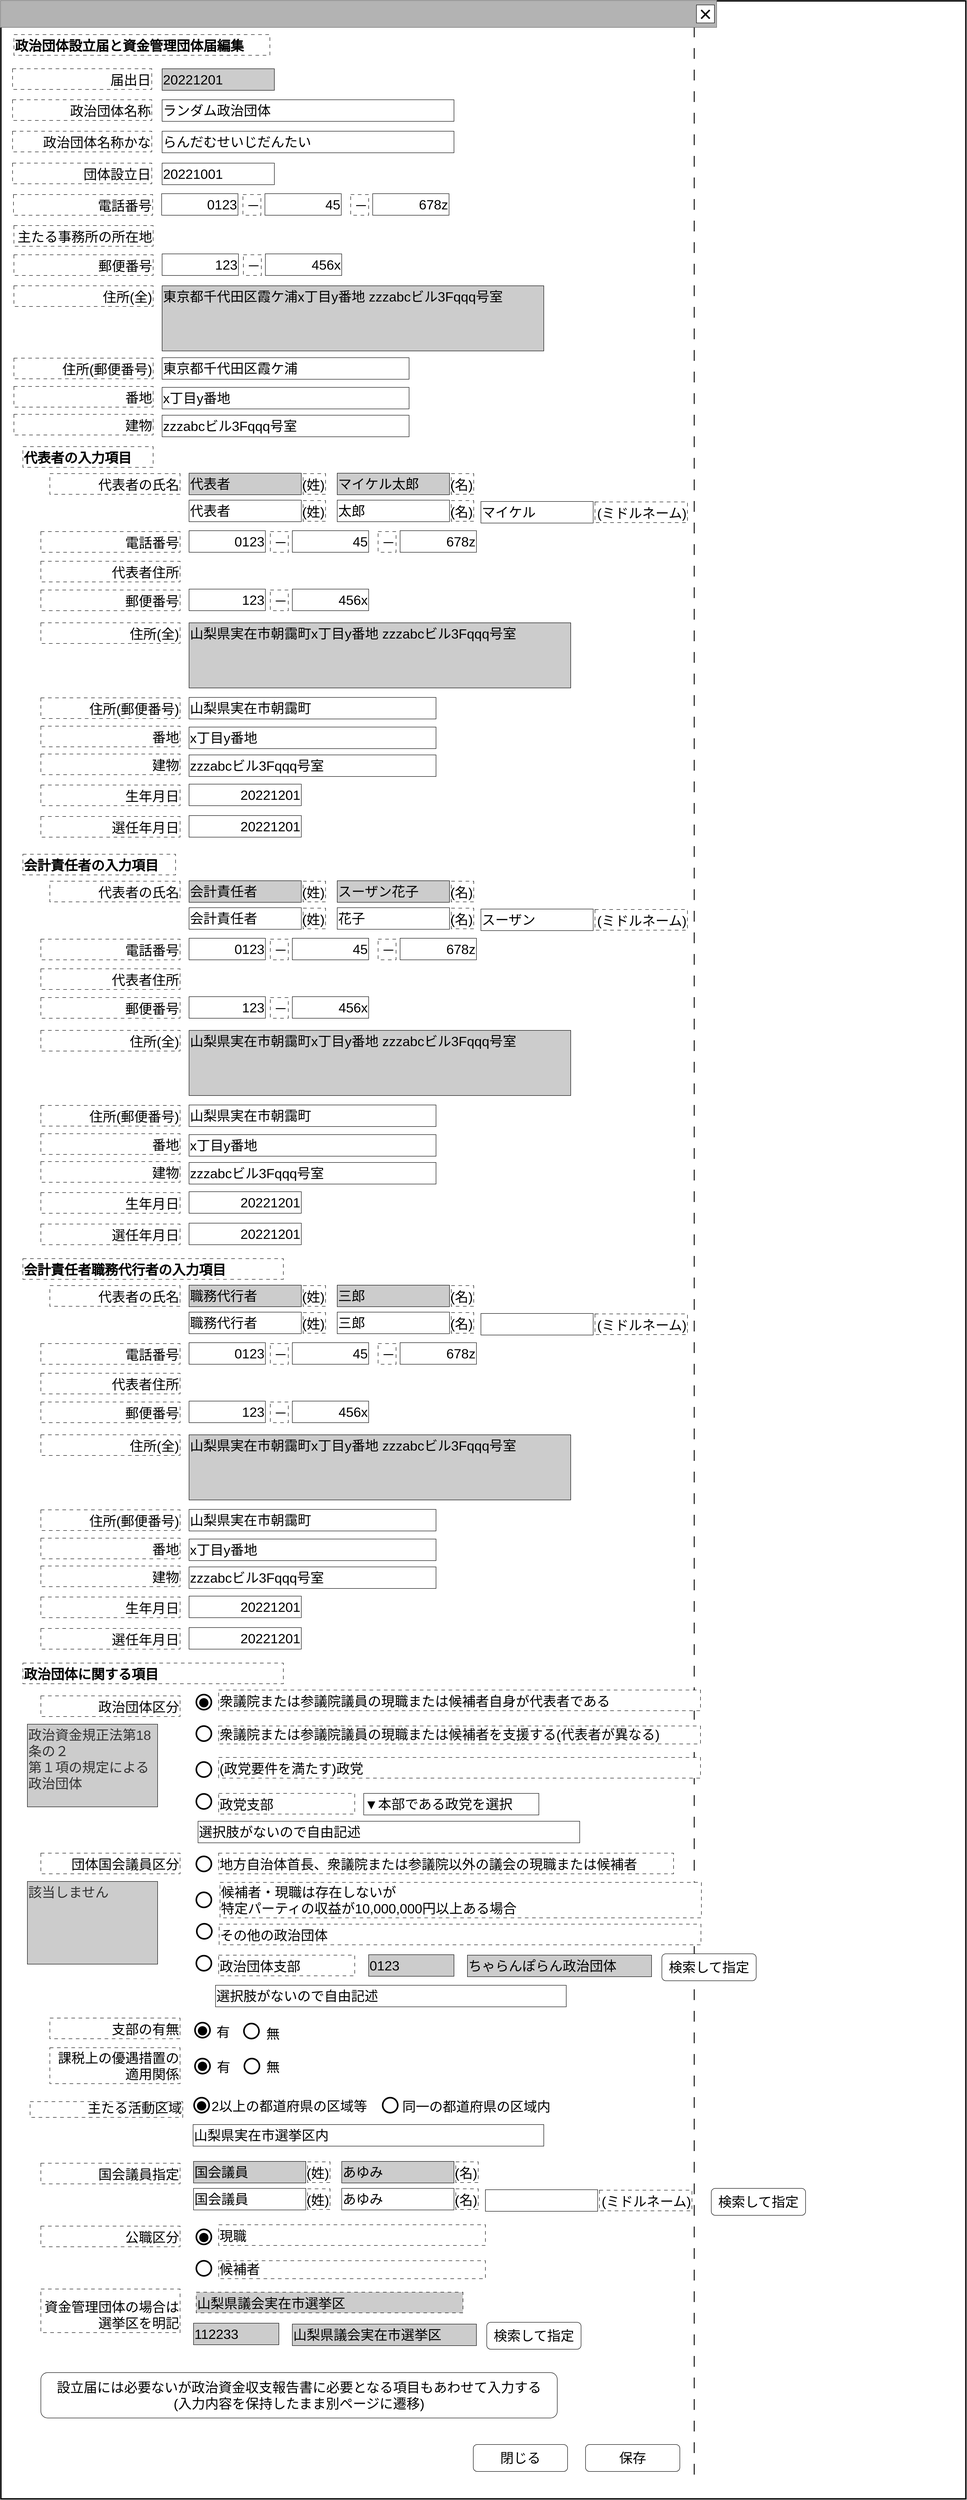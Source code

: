 <mxfile version="24.1.0" type="device">
  <diagram name="ページ1" id="LE8fIzdrHe0wcv1LTvfw">
    <mxGraphModel dx="866" dy="518" grid="1" gridSize="10" guides="1" tooltips="1" connect="1" arrows="1" fold="1" page="1" pageScale="1" pageWidth="1600" pageHeight="1200" math="0" shadow="0">
      <root>
        <mxCell id="0" />
        <mxCell id="cFaB45KztUIKXS-_cTrr-4" value="背景" style="locked=1;" parent="0" visible="0" />
        <mxCell id="cFaB45KztUIKXS-_cTrr-5" value="" style="rounded=0;whiteSpace=wrap;html=1;strokeWidth=3;" parent="cFaB45KztUIKXS-_cTrr-4" vertex="1">
          <mxGeometry x="1" y="1" width="1595" height="1180" as="geometry" />
        </mxCell>
        <mxCell id="cFaB45KztUIKXS-_cTrr-6" value="" style="rounded=0;whiteSpace=wrap;html=1;fillColor=#B3B3B3;fontColor=#333333;strokeColor=#666666;" parent="cFaB45KztUIKXS-_cTrr-4" vertex="1">
          <mxGeometry width="1595" height="60" as="geometry" />
        </mxCell>
        <mxCell id="cFaB45KztUIKXS-_cTrr-7" value="&lt;font style=&quot;font-size: 48px;&quot;&gt;×&lt;/font&gt;" style="rounded=0;whiteSpace=wrap;html=1;" parent="cFaB45KztUIKXS-_cTrr-4" vertex="1">
          <mxGeometry x="1550" y="10" width="40" height="40" as="geometry" />
        </mxCell>
        <mxCell id="cFaB45KztUIKXS-_cTrr-8" value="" style="rounded=0;whiteSpace=wrap;html=1;" parent="cFaB45KztUIKXS-_cTrr-4" vertex="1">
          <mxGeometry x="830" y="670" width="120" height="60" as="geometry" />
        </mxCell>
        <mxCell id="cFaB45KztUIKXS-_cTrr-9" value="ウインドウ" style="locked=1;" parent="0" />
        <mxCell id="cFaB45KztUIKXS-_cTrr-10" value="" style="rounded=0;whiteSpace=wrap;html=1;strokeWidth=3;" parent="cFaB45KztUIKXS-_cTrr-9" vertex="1">
          <mxGeometry x="1" y="1" width="2149" height="5559" as="geometry" />
        </mxCell>
        <mxCell id="u-wRjW6bjuOSrpnArjSF-0" value="" style="line;strokeWidth=2;direction=south;html=1;dashed=1;dashPattern=12 12;" parent="cFaB45KztUIKXS-_cTrr-9" vertex="1">
          <mxGeometry x="1540" y="10" width="10" height="5520" as="geometry" />
        </mxCell>
        <mxCell id="cFaB45KztUIKXS-_cTrr-11" value="" style="rounded=0;whiteSpace=wrap;html=1;fillColor=#B3B3B3;fontColor=#333333;strokeColor=#666666;" parent="cFaB45KztUIKXS-_cTrr-9" vertex="1">
          <mxGeometry width="1595" height="60" as="geometry" />
        </mxCell>
        <mxCell id="cFaB45KztUIKXS-_cTrr-12" value="&lt;font style=&quot;font-size: 48px;&quot;&gt;×&lt;/font&gt;" style="rounded=0;whiteSpace=wrap;html=1;" parent="cFaB45KztUIKXS-_cTrr-9" vertex="1">
          <mxGeometry x="1550" y="10" width="40" height="40" as="geometry" />
        </mxCell>
        <mxCell id="cFaB45KztUIKXS-_cTrr-14" value="名称未設定レイヤ" style="" parent="0" />
        <mxCell id="5l2hKBXCzOEWmYN1dR5e-1" value="&lt;span style=&quot;font-size: 30px;&quot;&gt;保存&lt;/span&gt;" style="rounded=1;whiteSpace=wrap;html=1;" parent="cFaB45KztUIKXS-_cTrr-14" vertex="1">
          <mxGeometry x="1303" y="5439" width="210" height="60" as="geometry" />
        </mxCell>
        <mxCell id="5l2hKBXCzOEWmYN1dR5e-2" value="&lt;span style=&quot;font-size: 30px;&quot;&gt;閉じる&lt;/span&gt;" style="rounded=1;whiteSpace=wrap;html=1;" parent="cFaB45KztUIKXS-_cTrr-14" vertex="1">
          <mxGeometry x="1053" y="5439" width="210" height="60" as="geometry" />
        </mxCell>
        <mxCell id="OfYwudYAJOJ5Hr9kt4Nj-0" value="&lt;span style=&quot;font-size: 30px;&quot;&gt;政治団体名称&lt;/span&gt;" style="rounded=0;whiteSpace=wrap;html=1;align=right;dashed=1;dashPattern=8 8;verticalAlign=bottom;" parent="cFaB45KztUIKXS-_cTrr-14" vertex="1">
          <mxGeometry x="27" y="221" width="310" height="46" as="geometry" />
        </mxCell>
        <mxCell id="OfYwudYAJOJ5Hr9kt4Nj-1" value="&lt;font style=&quot;font-size: 30px;&quot;&gt;ランダム政治団体&lt;/font&gt;&lt;span style=&quot;font-size: 30px;&quot;&gt;&lt;br&gt;&lt;/span&gt;" style="rounded=0;whiteSpace=wrap;html=1;align=left;" parent="cFaB45KztUIKXS-_cTrr-14" vertex="1">
          <mxGeometry x="360" y="221" width="650" height="48" as="geometry" />
        </mxCell>
        <mxCell id="OfYwudYAJOJ5Hr9kt4Nj-2" value="&lt;span style=&quot;font-size: 30px;&quot;&gt;政治団体設立届と資金管理団体届&lt;/span&gt;&lt;span style=&quot;font-size: 30px; background-color: initial;&quot;&gt;編集&lt;/span&gt;" style="rounded=0;whiteSpace=wrap;html=1;align=left;dashed=1;dashPattern=8 8;verticalAlign=bottom;fontStyle=1" parent="cFaB45KztUIKXS-_cTrr-14" vertex="1">
          <mxGeometry x="30" y="76" width="570" height="46" as="geometry" />
        </mxCell>
        <mxCell id="OfYwudYAJOJ5Hr9kt4Nj-3" value="&lt;span style=&quot;font-size: 30px;&quot;&gt;政治団体名称かな&lt;/span&gt;" style="rounded=0;whiteSpace=wrap;html=1;align=right;dashed=1;dashPattern=8 8;verticalAlign=bottom;" parent="cFaB45KztUIKXS-_cTrr-14" vertex="1">
          <mxGeometry x="27" y="291" width="310" height="46" as="geometry" />
        </mxCell>
        <mxCell id="OfYwudYAJOJ5Hr9kt4Nj-4" value="&lt;font style=&quot;font-size: 30px;&quot;&gt;らんだむせいじだんたい&lt;/font&gt;&lt;span style=&quot;font-size: 30px;&quot;&gt;&lt;br&gt;&lt;/span&gt;" style="rounded=0;whiteSpace=wrap;html=1;align=left;" parent="cFaB45KztUIKXS-_cTrr-14" vertex="1">
          <mxGeometry x="360" y="291" width="650" height="48" as="geometry" />
        </mxCell>
        <mxCell id="OfYwudYAJOJ5Hr9kt4Nj-5" value="&lt;span style=&quot;font-size: 30px;&quot;&gt;届出日&lt;/span&gt;" style="rounded=0;whiteSpace=wrap;html=1;align=right;dashed=1;dashPattern=8 8;verticalAlign=bottom;" parent="cFaB45KztUIKXS-_cTrr-14" vertex="1">
          <mxGeometry x="27" y="152" width="310" height="46" as="geometry" />
        </mxCell>
        <mxCell id="OfYwudYAJOJ5Hr9kt4Nj-6" value="&lt;font style=&quot;font-size: 30px;&quot;&gt;20221201&lt;/font&gt;&lt;span style=&quot;font-size: 30px;&quot;&gt;&lt;br&gt;&lt;/span&gt;" style="rounded=0;whiteSpace=wrap;html=1;align=left;fillColor=#CCCCCC;" parent="cFaB45KztUIKXS-_cTrr-14" vertex="1">
          <mxGeometry x="360" y="152" width="250" height="48" as="geometry" />
        </mxCell>
        <mxCell id="OfYwudYAJOJ5Hr9kt4Nj-7" value="&lt;span style=&quot;font-size: 30px;&quot;&gt;団体設立日&lt;/span&gt;" style="rounded=0;whiteSpace=wrap;html=1;align=right;dashed=1;dashPattern=8 8;verticalAlign=bottom;" parent="cFaB45KztUIKXS-_cTrr-14" vertex="1">
          <mxGeometry x="27" y="362" width="310" height="46" as="geometry" />
        </mxCell>
        <mxCell id="OfYwudYAJOJ5Hr9kt4Nj-8" value="&lt;font style=&quot;font-size: 30px;&quot;&gt;20221001&lt;/font&gt;&lt;span style=&quot;font-size: 30px;&quot;&gt;&lt;br&gt;&lt;/span&gt;" style="rounded=0;whiteSpace=wrap;html=1;align=left;fillColor=#FFFFFF;" parent="cFaB45KztUIKXS-_cTrr-14" vertex="1">
          <mxGeometry x="360" y="362" width="250" height="48" as="geometry" />
        </mxCell>
        <mxCell id="OfYwudYAJOJ5Hr9kt4Nj-11" value="&lt;span style=&quot;font-size: 30px;&quot;&gt;主たる事務所の所在地&lt;/span&gt;" style="rounded=0;whiteSpace=wrap;html=1;align=right;dashed=1;dashPattern=8 8;verticalAlign=bottom;" parent="cFaB45KztUIKXS-_cTrr-14" vertex="1">
          <mxGeometry x="30" y="501" width="310" height="46" as="geometry" />
        </mxCell>
        <mxCell id="OfYwudYAJOJ5Hr9kt4Nj-12" value="&lt;span style=&quot;font-size: 30px;&quot;&gt;123&lt;br&gt;&lt;/span&gt;" style="rounded=0;whiteSpace=wrap;html=1;align=right;" parent="cFaB45KztUIKXS-_cTrr-14" vertex="1">
          <mxGeometry x="360" y="564" width="170" height="48" as="geometry" />
        </mxCell>
        <mxCell id="OfYwudYAJOJ5Hr9kt4Nj-13" value="&lt;span style=&quot;font-size: 30px;&quot;&gt;郵便番号&lt;/span&gt;" style="rounded=0;whiteSpace=wrap;html=1;align=right;dashed=1;dashPattern=8 8;verticalAlign=bottom;" parent="cFaB45KztUIKXS-_cTrr-14" vertex="1">
          <mxGeometry x="30" y="566" width="310" height="46" as="geometry" />
        </mxCell>
        <mxCell id="OfYwudYAJOJ5Hr9kt4Nj-14" value="&lt;span style=&quot;font-size: 30px;&quot;&gt;456x&lt;br&gt;&lt;/span&gt;" style="rounded=0;whiteSpace=wrap;html=1;align=right;" parent="cFaB45KztUIKXS-_cTrr-14" vertex="1">
          <mxGeometry x="590" y="564" width="170" height="48" as="geometry" />
        </mxCell>
        <mxCell id="OfYwudYAJOJ5Hr9kt4Nj-15" value="&lt;span style=&quot;font-size: 30px;&quot;&gt;住所(郵便番号)&lt;/span&gt;" style="rounded=0;whiteSpace=wrap;html=1;align=right;dashed=1;dashPattern=8 8;verticalAlign=bottom;" parent="cFaB45KztUIKXS-_cTrr-14" vertex="1">
          <mxGeometry x="30" y="796" width="310" height="46" as="geometry" />
        </mxCell>
        <mxCell id="OfYwudYAJOJ5Hr9kt4Nj-16" value="&lt;span style=&quot;font-size: 30px;&quot;&gt;番地&lt;/span&gt;" style="rounded=0;whiteSpace=wrap;html=1;align=right;dashed=1;dashPattern=8 8;verticalAlign=bottom;" parent="cFaB45KztUIKXS-_cTrr-14" vertex="1">
          <mxGeometry x="30" y="859" width="310" height="46" as="geometry" />
        </mxCell>
        <mxCell id="OfYwudYAJOJ5Hr9kt4Nj-17" value="&lt;span style=&quot;font-size: 30px;&quot;&gt;建物&lt;/span&gt;" style="rounded=0;whiteSpace=wrap;html=1;align=right;dashed=1;dashPattern=8 8;verticalAlign=bottom;" parent="cFaB45KztUIKXS-_cTrr-14" vertex="1">
          <mxGeometry x="30" y="921" width="310" height="46" as="geometry" />
        </mxCell>
        <mxCell id="OfYwudYAJOJ5Hr9kt4Nj-18" value="&lt;span style=&quot;font-size: 30px;&quot;&gt;東京都千代田区霞ケ浦&lt;/span&gt;" style="rounded=0;whiteSpace=wrap;html=1;align=left;" parent="cFaB45KztUIKXS-_cTrr-14" vertex="1">
          <mxGeometry x="360" y="795" width="550" height="48" as="geometry" />
        </mxCell>
        <mxCell id="OfYwudYAJOJ5Hr9kt4Nj-19" value="&lt;span style=&quot;font-size: 30px;&quot;&gt;x丁目y番地&lt;/span&gt;" style="rounded=0;whiteSpace=wrap;html=1;align=left;" parent="cFaB45KztUIKXS-_cTrr-14" vertex="1">
          <mxGeometry x="360" y="861" width="550" height="48" as="geometry" />
        </mxCell>
        <mxCell id="OfYwudYAJOJ5Hr9kt4Nj-20" value="&lt;span style=&quot;font-size: 30px;&quot;&gt;zzzabcビル3Fqqq号室&lt;/span&gt;" style="rounded=0;whiteSpace=wrap;html=1;align=left;" parent="cFaB45KztUIKXS-_cTrr-14" vertex="1">
          <mxGeometry x="360" y="923" width="550" height="48" as="geometry" />
        </mxCell>
        <mxCell id="OfYwudYAJOJ5Hr9kt4Nj-21" value="&lt;span style=&quot;font-size: 30px;&quot;&gt;－&lt;/span&gt;" style="rounded=0;whiteSpace=wrap;html=1;align=right;dashed=1;dashPattern=8 8;verticalAlign=bottom;" parent="cFaB45KztUIKXS-_cTrr-14" vertex="1">
          <mxGeometry x="541" y="566" width="40" height="46" as="geometry" />
        </mxCell>
        <mxCell id="OfYwudYAJOJ5Hr9kt4Nj-22" value="&lt;font style=&quot;font-size: 30px;&quot;&gt;0123&lt;/font&gt;" style="rounded=0;whiteSpace=wrap;html=1;align=right;fillColor=#FFFFFF;" parent="cFaB45KztUIKXS-_cTrr-14" vertex="1">
          <mxGeometry x="359" y="430" width="170" height="48" as="geometry" />
        </mxCell>
        <mxCell id="OfYwudYAJOJ5Hr9kt4Nj-23" value="&lt;span style=&quot;font-size: 30px;&quot;&gt;電話番号&lt;/span&gt;" style="rounded=0;whiteSpace=wrap;html=1;align=right;dashed=1;dashPattern=8 8;verticalAlign=bottom;" parent="cFaB45KztUIKXS-_cTrr-14" vertex="1">
          <mxGeometry x="29" y="432" width="310" height="46" as="geometry" />
        </mxCell>
        <mxCell id="OfYwudYAJOJ5Hr9kt4Nj-24" value="&lt;span style=&quot;font-size: 30px;&quot;&gt;45&lt;br&gt;&lt;/span&gt;" style="rounded=0;whiteSpace=wrap;html=1;align=right;" parent="cFaB45KztUIKXS-_cTrr-14" vertex="1">
          <mxGeometry x="589" y="430" width="170" height="48" as="geometry" />
        </mxCell>
        <mxCell id="OfYwudYAJOJ5Hr9kt4Nj-25" value="&lt;span style=&quot;font-size: 30px;&quot;&gt;－&lt;/span&gt;" style="rounded=0;whiteSpace=wrap;html=1;align=right;dashed=1;dashPattern=8 8;verticalAlign=bottom;" parent="cFaB45KztUIKXS-_cTrr-14" vertex="1">
          <mxGeometry x="540" y="432" width="40" height="46" as="geometry" />
        </mxCell>
        <mxCell id="OfYwudYAJOJ5Hr9kt4Nj-26" value="&lt;span style=&quot;font-size: 30px;&quot;&gt;678z&lt;br&gt;&lt;/span&gt;" style="rounded=0;whiteSpace=wrap;html=1;align=right;" parent="cFaB45KztUIKXS-_cTrr-14" vertex="1">
          <mxGeometry x="829" y="430" width="170" height="48" as="geometry" />
        </mxCell>
        <mxCell id="OfYwudYAJOJ5Hr9kt4Nj-27" value="&lt;span style=&quot;font-size: 30px;&quot;&gt;－&lt;/span&gt;" style="rounded=0;whiteSpace=wrap;html=1;align=right;dashed=1;dashPattern=8 8;verticalAlign=bottom;" parent="cFaB45KztUIKXS-_cTrr-14" vertex="1">
          <mxGeometry x="780" y="432" width="40" height="46" as="geometry" />
        </mxCell>
        <mxCell id="OfYwudYAJOJ5Hr9kt4Nj-28" value="&lt;span style=&quot;font-size: 30px;&quot;&gt;住所(全)&lt;/span&gt;" style="rounded=0;whiteSpace=wrap;html=1;align=right;dashed=1;dashPattern=8 8;verticalAlign=bottom;" parent="cFaB45KztUIKXS-_cTrr-14" vertex="1">
          <mxGeometry x="30" y="635" width="310" height="46" as="geometry" />
        </mxCell>
        <mxCell id="OfYwudYAJOJ5Hr9kt4Nj-29" value="&lt;span style=&quot;font-size: 30px;&quot;&gt;東京都千代田区霞ケ浦&lt;/span&gt;&lt;span style=&quot;font-size: 30px;&quot;&gt;x丁目y番地&amp;nbsp;&lt;/span&gt;&lt;span style=&quot;font-size: 30px;&quot;&gt;zzzabcビル3Fqqq号室&lt;/span&gt;" style="rounded=0;whiteSpace=wrap;html=1;align=left;verticalAlign=top;fillColor=#CCCCCC;" parent="cFaB45KztUIKXS-_cTrr-14" vertex="1">
          <mxGeometry x="360" y="635" width="850" height="145" as="geometry" />
        </mxCell>
        <mxCell id="OfYwudYAJOJ5Hr9kt4Nj-30" value="&lt;span style=&quot;font-size: 30px;&quot;&gt;代表者住所&lt;/span&gt;" style="rounded=0;whiteSpace=wrap;html=1;align=right;dashed=1;dashPattern=8 8;verticalAlign=bottom;" parent="cFaB45KztUIKXS-_cTrr-14" vertex="1">
          <mxGeometry x="90" y="1248" width="310" height="46" as="geometry" />
        </mxCell>
        <mxCell id="OfYwudYAJOJ5Hr9kt4Nj-31" value="&lt;span style=&quot;font-size: 30px;&quot;&gt;123&lt;br&gt;&lt;/span&gt;" style="rounded=0;whiteSpace=wrap;html=1;align=right;" parent="cFaB45KztUIKXS-_cTrr-14" vertex="1">
          <mxGeometry x="420" y="1310" width="170" height="48" as="geometry" />
        </mxCell>
        <mxCell id="OfYwudYAJOJ5Hr9kt4Nj-32" value="&lt;span style=&quot;font-size: 30px;&quot;&gt;郵便番号&lt;/span&gt;" style="rounded=0;whiteSpace=wrap;html=1;align=right;dashed=1;dashPattern=8 8;verticalAlign=bottom;" parent="cFaB45KztUIKXS-_cTrr-14" vertex="1">
          <mxGeometry x="90" y="1312" width="310" height="46" as="geometry" />
        </mxCell>
        <mxCell id="OfYwudYAJOJ5Hr9kt4Nj-33" value="&lt;span style=&quot;font-size: 30px;&quot;&gt;456x&lt;br&gt;&lt;/span&gt;" style="rounded=0;whiteSpace=wrap;html=1;align=right;" parent="cFaB45KztUIKXS-_cTrr-14" vertex="1">
          <mxGeometry x="650" y="1310" width="170" height="48" as="geometry" />
        </mxCell>
        <mxCell id="OfYwudYAJOJ5Hr9kt4Nj-34" value="&lt;span style=&quot;font-size: 30px;&quot;&gt;住所(郵便番号)&lt;/span&gt;" style="rounded=0;whiteSpace=wrap;html=1;align=right;dashed=1;dashPattern=8 8;verticalAlign=bottom;" parent="cFaB45KztUIKXS-_cTrr-14" vertex="1">
          <mxGeometry x="90" y="1552" width="310" height="46" as="geometry" />
        </mxCell>
        <mxCell id="OfYwudYAJOJ5Hr9kt4Nj-35" value="&lt;span style=&quot;font-size: 30px;&quot;&gt;番地&lt;/span&gt;" style="rounded=0;whiteSpace=wrap;html=1;align=right;dashed=1;dashPattern=8 8;verticalAlign=bottom;" parent="cFaB45KztUIKXS-_cTrr-14" vertex="1">
          <mxGeometry x="90" y="1615" width="310" height="46" as="geometry" />
        </mxCell>
        <mxCell id="OfYwudYAJOJ5Hr9kt4Nj-36" value="&lt;span style=&quot;font-size: 30px;&quot;&gt;建物&lt;/span&gt;" style="rounded=0;whiteSpace=wrap;html=1;align=right;dashed=1;dashPattern=8 8;verticalAlign=bottom;" parent="cFaB45KztUIKXS-_cTrr-14" vertex="1">
          <mxGeometry x="90" y="1677" width="310" height="46" as="geometry" />
        </mxCell>
        <mxCell id="OfYwudYAJOJ5Hr9kt4Nj-37" value="&lt;span style=&quot;font-size: 30px;&quot;&gt;山梨県実在市朝靄町&lt;/span&gt;" style="rounded=0;whiteSpace=wrap;html=1;align=left;" parent="cFaB45KztUIKXS-_cTrr-14" vertex="1">
          <mxGeometry x="420" y="1551" width="550" height="48" as="geometry" />
        </mxCell>
        <mxCell id="OfYwudYAJOJ5Hr9kt4Nj-38" value="&lt;span style=&quot;font-size: 30px;&quot;&gt;x丁目y番地&lt;/span&gt;" style="rounded=0;whiteSpace=wrap;html=1;align=left;" parent="cFaB45KztUIKXS-_cTrr-14" vertex="1">
          <mxGeometry x="420" y="1617" width="550" height="48" as="geometry" />
        </mxCell>
        <mxCell id="OfYwudYAJOJ5Hr9kt4Nj-39" value="&lt;span style=&quot;font-size: 30px;&quot;&gt;zzzabcビル3Fqqq号室&lt;/span&gt;" style="rounded=0;whiteSpace=wrap;html=1;align=left;" parent="cFaB45KztUIKXS-_cTrr-14" vertex="1">
          <mxGeometry x="420" y="1679" width="550" height="48" as="geometry" />
        </mxCell>
        <mxCell id="OfYwudYAJOJ5Hr9kt4Nj-40" value="&lt;span style=&quot;font-size: 30px;&quot;&gt;代表者の氏名&lt;/span&gt;" style="rounded=0;whiteSpace=wrap;html=1;align=right;dashed=1;dashPattern=8 8;verticalAlign=bottom;" parent="cFaB45KztUIKXS-_cTrr-14" vertex="1">
          <mxGeometry x="110" y="1053" width="290" height="46" as="geometry" />
        </mxCell>
        <mxCell id="OfYwudYAJOJ5Hr9kt4Nj-41" value="&lt;span style=&quot;font-size: 30px;&quot;&gt;代表者&lt;/span&gt;" style="rounded=0;whiteSpace=wrap;html=1;align=left;" parent="cFaB45KztUIKXS-_cTrr-14" vertex="1">
          <mxGeometry x="420" y="1112" width="250" height="48" as="geometry" />
        </mxCell>
        <mxCell id="OfYwudYAJOJ5Hr9kt4Nj-42" value="&lt;span style=&quot;font-size: 30px;&quot;&gt;－&lt;/span&gt;" style="rounded=0;whiteSpace=wrap;html=1;align=right;dashed=1;dashPattern=8 8;verticalAlign=bottom;" parent="cFaB45KztUIKXS-_cTrr-14" vertex="1">
          <mxGeometry x="601" y="1312" width="40" height="46" as="geometry" />
        </mxCell>
        <mxCell id="OfYwudYAJOJ5Hr9kt4Nj-43" value="&lt;span style=&quot;font-size: 30px;&quot;&gt;生年月日&lt;/span&gt;" style="rounded=0;whiteSpace=wrap;html=1;align=right;dashed=1;dashPattern=8 8;verticalAlign=bottom;" parent="cFaB45KztUIKXS-_cTrr-14" vertex="1">
          <mxGeometry x="90" y="1746" width="310" height="46" as="geometry" />
        </mxCell>
        <mxCell id="OfYwudYAJOJ5Hr9kt4Nj-44" value="&lt;font style=&quot;font-size: 30px;&quot;&gt;20221201&lt;/font&gt;" style="rounded=0;whiteSpace=wrap;html=1;align=right;" parent="cFaB45KztUIKXS-_cTrr-14" vertex="1">
          <mxGeometry x="420" y="1744" width="250" height="48" as="geometry" />
        </mxCell>
        <mxCell id="OfYwudYAJOJ5Hr9kt4Nj-45" value="&lt;span style=&quot;font-size: 30px;&quot;&gt;選任年月日&lt;/span&gt;" style="rounded=0;whiteSpace=wrap;html=1;align=right;dashed=1;dashPattern=8 8;verticalAlign=bottom;" parent="cFaB45KztUIKXS-_cTrr-14" vertex="1">
          <mxGeometry x="90" y="1816" width="310" height="46" as="geometry" />
        </mxCell>
        <mxCell id="OfYwudYAJOJ5Hr9kt4Nj-46" value="&lt;font style=&quot;font-size: 30px;&quot;&gt;20221201&lt;/font&gt;" style="rounded=0;whiteSpace=wrap;html=1;align=right;" parent="cFaB45KztUIKXS-_cTrr-14" vertex="1">
          <mxGeometry x="420" y="1814" width="250" height="48" as="geometry" />
        </mxCell>
        <mxCell id="OfYwudYAJOJ5Hr9kt4Nj-47" value="&lt;span style=&quot;font-size: 30px;&quot;&gt;&lt;b&gt;代表者の入力項目&lt;/b&gt;&lt;/span&gt;" style="rounded=0;whiteSpace=wrap;html=1;align=left;dashed=1;dashPattern=8 8;verticalAlign=bottom;" parent="cFaB45KztUIKXS-_cTrr-14" vertex="1">
          <mxGeometry x="50" y="993" width="290" height="46" as="geometry" />
        </mxCell>
        <mxCell id="OfYwudYAJOJ5Hr9kt4Nj-48" value="&lt;span style=&quot;font-size: 30px;&quot;&gt;太郎&lt;/span&gt;" style="rounded=0;whiteSpace=wrap;html=1;align=left;" parent="cFaB45KztUIKXS-_cTrr-14" vertex="1">
          <mxGeometry x="750" y="1112" width="250" height="48" as="geometry" />
        </mxCell>
        <mxCell id="OfYwudYAJOJ5Hr9kt4Nj-49" value="&lt;span style=&quot;font-size: 30px;&quot;&gt;(姓)&lt;/span&gt;" style="rounded=0;whiteSpace=wrap;html=1;align=right;dashed=1;dashPattern=8 8;verticalAlign=bottom;" parent="cFaB45KztUIKXS-_cTrr-14" vertex="1">
          <mxGeometry x="674" y="1113" width="50" height="46" as="geometry" />
        </mxCell>
        <mxCell id="OfYwudYAJOJ5Hr9kt4Nj-50" value="&lt;span style=&quot;font-size: 30px;&quot;&gt;(名)&lt;/span&gt;" style="rounded=0;whiteSpace=wrap;html=1;align=right;dashed=1;dashPattern=8 8;verticalAlign=bottom;" parent="cFaB45KztUIKXS-_cTrr-14" vertex="1">
          <mxGeometry x="1004" y="1113" width="50" height="46" as="geometry" />
        </mxCell>
        <mxCell id="OfYwudYAJOJ5Hr9kt4Nj-51" value="&lt;font style=&quot;font-size: 30px;&quot;&gt;0123&lt;/font&gt;" style="rounded=0;whiteSpace=wrap;html=1;align=right;" parent="cFaB45KztUIKXS-_cTrr-14" vertex="1">
          <mxGeometry x="420" y="1180" width="170" height="48" as="geometry" />
        </mxCell>
        <mxCell id="OfYwudYAJOJ5Hr9kt4Nj-52" value="&lt;span style=&quot;font-size: 30px;&quot;&gt;電話番号&lt;/span&gt;" style="rounded=0;whiteSpace=wrap;html=1;align=right;dashed=1;dashPattern=8 8;verticalAlign=bottom;" parent="cFaB45KztUIKXS-_cTrr-14" vertex="1">
          <mxGeometry x="90" y="1182" width="310" height="46" as="geometry" />
        </mxCell>
        <mxCell id="OfYwudYAJOJ5Hr9kt4Nj-53" value="&lt;span style=&quot;font-size: 30px;&quot;&gt;45&lt;br&gt;&lt;/span&gt;" style="rounded=0;whiteSpace=wrap;html=1;align=right;" parent="cFaB45KztUIKXS-_cTrr-14" vertex="1">
          <mxGeometry x="650" y="1180" width="170" height="48" as="geometry" />
        </mxCell>
        <mxCell id="OfYwudYAJOJ5Hr9kt4Nj-54" value="&lt;span style=&quot;font-size: 30px;&quot;&gt;－&lt;/span&gt;" style="rounded=0;whiteSpace=wrap;html=1;align=right;dashed=1;dashPattern=8 8;verticalAlign=bottom;" parent="cFaB45KztUIKXS-_cTrr-14" vertex="1">
          <mxGeometry x="601" y="1182" width="40" height="46" as="geometry" />
        </mxCell>
        <mxCell id="OfYwudYAJOJ5Hr9kt4Nj-55" value="&lt;span style=&quot;font-size: 30px;&quot;&gt;678z&lt;br&gt;&lt;/span&gt;" style="rounded=0;whiteSpace=wrap;html=1;align=right;" parent="cFaB45KztUIKXS-_cTrr-14" vertex="1">
          <mxGeometry x="890" y="1180" width="170" height="48" as="geometry" />
        </mxCell>
        <mxCell id="OfYwudYAJOJ5Hr9kt4Nj-56" value="&lt;span style=&quot;font-size: 30px;&quot;&gt;－&lt;/span&gt;" style="rounded=0;whiteSpace=wrap;html=1;align=right;dashed=1;dashPattern=8 8;verticalAlign=bottom;" parent="cFaB45KztUIKXS-_cTrr-14" vertex="1">
          <mxGeometry x="841" y="1182" width="40" height="46" as="geometry" />
        </mxCell>
        <mxCell id="OfYwudYAJOJ5Hr9kt4Nj-57" value="&lt;font style=&quot;font-size: 30px;&quot;&gt;マイケル&lt;/font&gt;" style="rounded=0;whiteSpace=wrap;html=1;align=left;" parent="cFaB45KztUIKXS-_cTrr-14" vertex="1">
          <mxGeometry x="1070" y="1115" width="250" height="48" as="geometry" />
        </mxCell>
        <mxCell id="OfYwudYAJOJ5Hr9kt4Nj-58" value="&lt;span style=&quot;font-size: 30px;&quot;&gt;(ミドルネーム)&lt;/span&gt;" style="rounded=0;whiteSpace=wrap;html=1;align=right;dashed=1;dashPattern=8 8;verticalAlign=bottom;" parent="cFaB45KztUIKXS-_cTrr-14" vertex="1">
          <mxGeometry x="1324" y="1116" width="206" height="46" as="geometry" />
        </mxCell>
        <mxCell id="OfYwudYAJOJ5Hr9kt4Nj-59" value="&lt;span style=&quot;font-size: 30px;&quot;&gt;代表者&lt;/span&gt;" style="rounded=0;whiteSpace=wrap;html=1;align=left;fillColor=#CCCCCC;" parent="cFaB45KztUIKXS-_cTrr-14" vertex="1">
          <mxGeometry x="420" y="1052" width="250" height="48" as="geometry" />
        </mxCell>
        <mxCell id="OfYwudYAJOJ5Hr9kt4Nj-60" value="&lt;span style=&quot;font-size: 30px;&quot;&gt;マイケル太郎&lt;/span&gt;" style="rounded=0;whiteSpace=wrap;html=1;align=left;fillColor=#CCCCCC;" parent="cFaB45KztUIKXS-_cTrr-14" vertex="1">
          <mxGeometry x="750" y="1052" width="250" height="48" as="geometry" />
        </mxCell>
        <mxCell id="OfYwudYAJOJ5Hr9kt4Nj-61" value="&lt;span style=&quot;font-size: 30px;&quot;&gt;(姓)&lt;/span&gt;" style="rounded=0;whiteSpace=wrap;html=1;align=right;dashed=1;dashPattern=8 8;verticalAlign=bottom;" parent="cFaB45KztUIKXS-_cTrr-14" vertex="1">
          <mxGeometry x="674" y="1053" width="50" height="46" as="geometry" />
        </mxCell>
        <mxCell id="OfYwudYAJOJ5Hr9kt4Nj-62" value="&lt;span style=&quot;font-size: 30px;&quot;&gt;(名)&lt;/span&gt;" style="rounded=0;whiteSpace=wrap;html=1;align=right;dashed=1;dashPattern=8 8;verticalAlign=bottom;" parent="cFaB45KztUIKXS-_cTrr-14" vertex="1">
          <mxGeometry x="1004" y="1053" width="50" height="46" as="geometry" />
        </mxCell>
        <mxCell id="OfYwudYAJOJ5Hr9kt4Nj-63" value="&lt;span style=&quot;font-size: 30px;&quot;&gt;住所(全)&lt;/span&gt;" style="rounded=0;whiteSpace=wrap;html=1;align=right;dashed=1;dashPattern=8 8;verticalAlign=bottom;" parent="cFaB45KztUIKXS-_cTrr-14" vertex="1">
          <mxGeometry x="90" y="1385" width="310" height="46" as="geometry" />
        </mxCell>
        <mxCell id="OfYwudYAJOJ5Hr9kt4Nj-64" value="&lt;span style=&quot;font-size: 30px;&quot;&gt;山梨県実在市朝靄町&lt;/span&gt;&lt;span style=&quot;font-size: 30px;&quot;&gt;x丁目y番地&amp;nbsp;&lt;/span&gt;&lt;span style=&quot;font-size: 30px;&quot;&gt;zzzabcビル3Fqqq号室&lt;/span&gt;" style="rounded=0;whiteSpace=wrap;html=1;align=left;verticalAlign=top;fillColor=#CCCCCC;" parent="cFaB45KztUIKXS-_cTrr-14" vertex="1">
          <mxGeometry x="420" y="1385" width="850" height="145" as="geometry" />
        </mxCell>
        <mxCell id="OfYwudYAJOJ5Hr9kt4Nj-65" value="&lt;span style=&quot;font-size: 30px;&quot;&gt;代表者住所&lt;/span&gt;" style="rounded=0;whiteSpace=wrap;html=1;align=right;dashed=1;dashPattern=8 8;verticalAlign=bottom;" parent="cFaB45KztUIKXS-_cTrr-14" vertex="1">
          <mxGeometry x="90" y="2155" width="310" height="46" as="geometry" />
        </mxCell>
        <mxCell id="OfYwudYAJOJ5Hr9kt4Nj-66" value="&lt;span style=&quot;font-size: 30px;&quot;&gt;123&lt;br&gt;&lt;/span&gt;" style="rounded=0;whiteSpace=wrap;html=1;align=right;" parent="cFaB45KztUIKXS-_cTrr-14" vertex="1">
          <mxGeometry x="420" y="2217" width="170" height="48" as="geometry" />
        </mxCell>
        <mxCell id="OfYwudYAJOJ5Hr9kt4Nj-67" value="&lt;span style=&quot;font-size: 30px;&quot;&gt;郵便番号&lt;/span&gt;" style="rounded=0;whiteSpace=wrap;html=1;align=right;dashed=1;dashPattern=8 8;verticalAlign=bottom;" parent="cFaB45KztUIKXS-_cTrr-14" vertex="1">
          <mxGeometry x="90" y="2219" width="310" height="46" as="geometry" />
        </mxCell>
        <mxCell id="OfYwudYAJOJ5Hr9kt4Nj-68" value="&lt;span style=&quot;font-size: 30px;&quot;&gt;456x&lt;br&gt;&lt;/span&gt;" style="rounded=0;whiteSpace=wrap;html=1;align=right;" parent="cFaB45KztUIKXS-_cTrr-14" vertex="1">
          <mxGeometry x="650" y="2217" width="170" height="48" as="geometry" />
        </mxCell>
        <mxCell id="OfYwudYAJOJ5Hr9kt4Nj-69" value="&lt;span style=&quot;font-size: 30px;&quot;&gt;住所(郵便番号)&lt;/span&gt;" style="rounded=0;whiteSpace=wrap;html=1;align=right;dashed=1;dashPattern=8 8;verticalAlign=bottom;" parent="cFaB45KztUIKXS-_cTrr-14" vertex="1">
          <mxGeometry x="90" y="2459" width="310" height="46" as="geometry" />
        </mxCell>
        <mxCell id="OfYwudYAJOJ5Hr9kt4Nj-70" value="&lt;span style=&quot;font-size: 30px;&quot;&gt;番地&lt;/span&gt;" style="rounded=0;whiteSpace=wrap;html=1;align=right;dashed=1;dashPattern=8 8;verticalAlign=bottom;" parent="cFaB45KztUIKXS-_cTrr-14" vertex="1">
          <mxGeometry x="90" y="2522" width="310" height="46" as="geometry" />
        </mxCell>
        <mxCell id="OfYwudYAJOJ5Hr9kt4Nj-71" value="&lt;span style=&quot;font-size: 30px;&quot;&gt;建物&lt;/span&gt;" style="rounded=0;whiteSpace=wrap;html=1;align=right;dashed=1;dashPattern=8 8;verticalAlign=bottom;" parent="cFaB45KztUIKXS-_cTrr-14" vertex="1">
          <mxGeometry x="90" y="2584" width="310" height="46" as="geometry" />
        </mxCell>
        <mxCell id="OfYwudYAJOJ5Hr9kt4Nj-72" value="&lt;span style=&quot;font-size: 30px;&quot;&gt;山梨県実在市朝靄町&lt;/span&gt;" style="rounded=0;whiteSpace=wrap;html=1;align=left;" parent="cFaB45KztUIKXS-_cTrr-14" vertex="1">
          <mxGeometry x="420" y="2458" width="550" height="48" as="geometry" />
        </mxCell>
        <mxCell id="OfYwudYAJOJ5Hr9kt4Nj-73" value="&lt;span style=&quot;font-size: 30px;&quot;&gt;x丁目y番地&lt;/span&gt;" style="rounded=0;whiteSpace=wrap;html=1;align=left;" parent="cFaB45KztUIKXS-_cTrr-14" vertex="1">
          <mxGeometry x="420" y="2524" width="550" height="48" as="geometry" />
        </mxCell>
        <mxCell id="OfYwudYAJOJ5Hr9kt4Nj-74" value="&lt;span style=&quot;font-size: 30px;&quot;&gt;zzzabcビル3Fqqq号室&lt;/span&gt;" style="rounded=0;whiteSpace=wrap;html=1;align=left;" parent="cFaB45KztUIKXS-_cTrr-14" vertex="1">
          <mxGeometry x="420" y="2586" width="550" height="48" as="geometry" />
        </mxCell>
        <mxCell id="OfYwudYAJOJ5Hr9kt4Nj-75" value="&lt;span style=&quot;font-size: 30px;&quot;&gt;代表者の氏名&lt;/span&gt;" style="rounded=0;whiteSpace=wrap;html=1;align=right;dashed=1;dashPattern=8 8;verticalAlign=bottom;" parent="cFaB45KztUIKXS-_cTrr-14" vertex="1">
          <mxGeometry x="110" y="1960" width="290" height="46" as="geometry" />
        </mxCell>
        <mxCell id="OfYwudYAJOJ5Hr9kt4Nj-76" value="&lt;span style=&quot;font-size: 30px;&quot;&gt;会計責任者&lt;/span&gt;" style="rounded=0;whiteSpace=wrap;html=1;align=left;" parent="cFaB45KztUIKXS-_cTrr-14" vertex="1">
          <mxGeometry x="420" y="2019" width="250" height="48" as="geometry" />
        </mxCell>
        <mxCell id="OfYwudYAJOJ5Hr9kt4Nj-77" value="&lt;span style=&quot;font-size: 30px;&quot;&gt;－&lt;/span&gt;" style="rounded=0;whiteSpace=wrap;html=1;align=right;dashed=1;dashPattern=8 8;verticalAlign=bottom;" parent="cFaB45KztUIKXS-_cTrr-14" vertex="1">
          <mxGeometry x="601" y="2219" width="40" height="46" as="geometry" />
        </mxCell>
        <mxCell id="OfYwudYAJOJ5Hr9kt4Nj-78" value="&lt;span style=&quot;font-size: 30px;&quot;&gt;生年月日&lt;/span&gt;" style="rounded=0;whiteSpace=wrap;html=1;align=right;dashed=1;dashPattern=8 8;verticalAlign=bottom;" parent="cFaB45KztUIKXS-_cTrr-14" vertex="1">
          <mxGeometry x="90" y="2653" width="310" height="46" as="geometry" />
        </mxCell>
        <mxCell id="OfYwudYAJOJ5Hr9kt4Nj-79" value="&lt;font style=&quot;font-size: 30px;&quot;&gt;20221201&lt;/font&gt;" style="rounded=0;whiteSpace=wrap;html=1;align=right;" parent="cFaB45KztUIKXS-_cTrr-14" vertex="1">
          <mxGeometry x="420" y="2651" width="250" height="48" as="geometry" />
        </mxCell>
        <mxCell id="OfYwudYAJOJ5Hr9kt4Nj-80" value="&lt;span style=&quot;font-size: 30px;&quot;&gt;選任年月日&lt;/span&gt;" style="rounded=0;whiteSpace=wrap;html=1;align=right;dashed=1;dashPattern=8 8;verticalAlign=bottom;" parent="cFaB45KztUIKXS-_cTrr-14" vertex="1">
          <mxGeometry x="90" y="2723" width="310" height="46" as="geometry" />
        </mxCell>
        <mxCell id="OfYwudYAJOJ5Hr9kt4Nj-81" value="&lt;font style=&quot;font-size: 30px;&quot;&gt;20221201&lt;/font&gt;" style="rounded=0;whiteSpace=wrap;html=1;align=right;" parent="cFaB45KztUIKXS-_cTrr-14" vertex="1">
          <mxGeometry x="420" y="2721" width="250" height="48" as="geometry" />
        </mxCell>
        <mxCell id="OfYwudYAJOJ5Hr9kt4Nj-82" value="&lt;span style=&quot;font-size: 30px;&quot;&gt;&lt;b&gt;会計責任者の入力項目&lt;/b&gt;&lt;/span&gt;" style="rounded=0;whiteSpace=wrap;html=1;align=left;dashed=1;dashPattern=8 8;verticalAlign=bottom;" parent="cFaB45KztUIKXS-_cTrr-14" vertex="1">
          <mxGeometry x="50" y="1900" width="340" height="46" as="geometry" />
        </mxCell>
        <mxCell id="OfYwudYAJOJ5Hr9kt4Nj-83" value="&lt;span style=&quot;font-size: 30px;&quot;&gt;花子&lt;/span&gt;" style="rounded=0;whiteSpace=wrap;html=1;align=left;" parent="cFaB45KztUIKXS-_cTrr-14" vertex="1">
          <mxGeometry x="750" y="2019" width="250" height="48" as="geometry" />
        </mxCell>
        <mxCell id="OfYwudYAJOJ5Hr9kt4Nj-84" value="&lt;span style=&quot;font-size: 30px;&quot;&gt;(姓)&lt;/span&gt;" style="rounded=0;whiteSpace=wrap;html=1;align=right;dashed=1;dashPattern=8 8;verticalAlign=bottom;" parent="cFaB45KztUIKXS-_cTrr-14" vertex="1">
          <mxGeometry x="674" y="2020" width="50" height="46" as="geometry" />
        </mxCell>
        <mxCell id="OfYwudYAJOJ5Hr9kt4Nj-85" value="&lt;span style=&quot;font-size: 30px;&quot;&gt;(名)&lt;/span&gt;" style="rounded=0;whiteSpace=wrap;html=1;align=right;dashed=1;dashPattern=8 8;verticalAlign=bottom;" parent="cFaB45KztUIKXS-_cTrr-14" vertex="1">
          <mxGeometry x="1004" y="2020" width="50" height="46" as="geometry" />
        </mxCell>
        <mxCell id="OfYwudYAJOJ5Hr9kt4Nj-86" value="&lt;font style=&quot;font-size: 30px;&quot;&gt;0123&lt;/font&gt;" style="rounded=0;whiteSpace=wrap;html=1;align=right;" parent="cFaB45KztUIKXS-_cTrr-14" vertex="1">
          <mxGeometry x="420" y="2087" width="170" height="48" as="geometry" />
        </mxCell>
        <mxCell id="OfYwudYAJOJ5Hr9kt4Nj-87" value="&lt;span style=&quot;font-size: 30px;&quot;&gt;電話番号&lt;/span&gt;" style="rounded=0;whiteSpace=wrap;html=1;align=right;dashed=1;dashPattern=8 8;verticalAlign=bottom;" parent="cFaB45KztUIKXS-_cTrr-14" vertex="1">
          <mxGeometry x="90" y="2089" width="310" height="46" as="geometry" />
        </mxCell>
        <mxCell id="OfYwudYAJOJ5Hr9kt4Nj-88" value="&lt;span style=&quot;font-size: 30px;&quot;&gt;45&lt;br&gt;&lt;/span&gt;" style="rounded=0;whiteSpace=wrap;html=1;align=right;" parent="cFaB45KztUIKXS-_cTrr-14" vertex="1">
          <mxGeometry x="650" y="2087" width="170" height="48" as="geometry" />
        </mxCell>
        <mxCell id="OfYwudYAJOJ5Hr9kt4Nj-89" value="&lt;span style=&quot;font-size: 30px;&quot;&gt;－&lt;/span&gt;" style="rounded=0;whiteSpace=wrap;html=1;align=right;dashed=1;dashPattern=8 8;verticalAlign=bottom;" parent="cFaB45KztUIKXS-_cTrr-14" vertex="1">
          <mxGeometry x="601" y="2089" width="40" height="46" as="geometry" />
        </mxCell>
        <mxCell id="OfYwudYAJOJ5Hr9kt4Nj-90" value="&lt;span style=&quot;font-size: 30px;&quot;&gt;678z&lt;br&gt;&lt;/span&gt;" style="rounded=0;whiteSpace=wrap;html=1;align=right;" parent="cFaB45KztUIKXS-_cTrr-14" vertex="1">
          <mxGeometry x="890" y="2087" width="170" height="48" as="geometry" />
        </mxCell>
        <mxCell id="OfYwudYAJOJ5Hr9kt4Nj-91" value="&lt;span style=&quot;font-size: 30px;&quot;&gt;－&lt;/span&gt;" style="rounded=0;whiteSpace=wrap;html=1;align=right;dashed=1;dashPattern=8 8;verticalAlign=bottom;" parent="cFaB45KztUIKXS-_cTrr-14" vertex="1">
          <mxGeometry x="841" y="2089" width="40" height="46" as="geometry" />
        </mxCell>
        <mxCell id="OfYwudYAJOJ5Hr9kt4Nj-92" value="&lt;font style=&quot;font-size: 30px;&quot;&gt;スーザン&lt;/font&gt;" style="rounded=0;whiteSpace=wrap;html=1;align=left;" parent="cFaB45KztUIKXS-_cTrr-14" vertex="1">
          <mxGeometry x="1070" y="2022" width="250" height="48" as="geometry" />
        </mxCell>
        <mxCell id="OfYwudYAJOJ5Hr9kt4Nj-93" value="&lt;span style=&quot;font-size: 30px;&quot;&gt;(ミドルネーム)&lt;/span&gt;" style="rounded=0;whiteSpace=wrap;html=1;align=right;dashed=1;dashPattern=8 8;verticalAlign=bottom;" parent="cFaB45KztUIKXS-_cTrr-14" vertex="1">
          <mxGeometry x="1324" y="2023" width="206" height="46" as="geometry" />
        </mxCell>
        <mxCell id="OfYwudYAJOJ5Hr9kt4Nj-94" value="&lt;span style=&quot;font-size: 30px;&quot;&gt;会計責任者&lt;/span&gt;" style="rounded=0;whiteSpace=wrap;html=1;align=left;fillColor=#CCCCCC;" parent="cFaB45KztUIKXS-_cTrr-14" vertex="1">
          <mxGeometry x="420" y="1959" width="250" height="48" as="geometry" />
        </mxCell>
        <mxCell id="OfYwudYAJOJ5Hr9kt4Nj-95" value="&lt;span style=&quot;font-size: 30px;&quot;&gt;スーザン花子&lt;/span&gt;" style="rounded=0;whiteSpace=wrap;html=1;align=left;fillColor=#CCCCCC;" parent="cFaB45KztUIKXS-_cTrr-14" vertex="1">
          <mxGeometry x="750" y="1959" width="250" height="48" as="geometry" />
        </mxCell>
        <mxCell id="OfYwudYAJOJ5Hr9kt4Nj-96" value="&lt;span style=&quot;font-size: 30px;&quot;&gt;(姓)&lt;/span&gt;" style="rounded=0;whiteSpace=wrap;html=1;align=right;dashed=1;dashPattern=8 8;verticalAlign=bottom;" parent="cFaB45KztUIKXS-_cTrr-14" vertex="1">
          <mxGeometry x="674" y="1960" width="50" height="46" as="geometry" />
        </mxCell>
        <mxCell id="OfYwudYAJOJ5Hr9kt4Nj-97" value="&lt;span style=&quot;font-size: 30px;&quot;&gt;(名)&lt;/span&gt;" style="rounded=0;whiteSpace=wrap;html=1;align=right;dashed=1;dashPattern=8 8;verticalAlign=bottom;" parent="cFaB45KztUIKXS-_cTrr-14" vertex="1">
          <mxGeometry x="1004" y="1960" width="50" height="46" as="geometry" />
        </mxCell>
        <mxCell id="OfYwudYAJOJ5Hr9kt4Nj-98" value="&lt;span style=&quot;font-size: 30px;&quot;&gt;住所(全)&lt;/span&gt;" style="rounded=0;whiteSpace=wrap;html=1;align=right;dashed=1;dashPattern=8 8;verticalAlign=bottom;" parent="cFaB45KztUIKXS-_cTrr-14" vertex="1">
          <mxGeometry x="90" y="2292" width="310" height="46" as="geometry" />
        </mxCell>
        <mxCell id="OfYwudYAJOJ5Hr9kt4Nj-99" value="&lt;span style=&quot;font-size: 30px;&quot;&gt;山梨県実在市朝靄町&lt;/span&gt;&lt;span style=&quot;font-size: 30px;&quot;&gt;x丁目y番地&amp;nbsp;&lt;/span&gt;&lt;span style=&quot;font-size: 30px;&quot;&gt;zzzabcビル3Fqqq号室&lt;/span&gt;" style="rounded=0;whiteSpace=wrap;html=1;align=left;verticalAlign=top;fillColor=#CCCCCC;" parent="cFaB45KztUIKXS-_cTrr-14" vertex="1">
          <mxGeometry x="420" y="2292" width="850" height="145" as="geometry" />
        </mxCell>
        <mxCell id="OfYwudYAJOJ5Hr9kt4Nj-100" value="&lt;span style=&quot;font-size: 30px;&quot;&gt;代表者住所&lt;/span&gt;" style="rounded=0;whiteSpace=wrap;html=1;align=right;dashed=1;dashPattern=8 8;verticalAlign=bottom;" parent="cFaB45KztUIKXS-_cTrr-14" vertex="1">
          <mxGeometry x="90" y="3055" width="310" height="46" as="geometry" />
        </mxCell>
        <mxCell id="OfYwudYAJOJ5Hr9kt4Nj-101" value="&lt;span style=&quot;font-size: 30px;&quot;&gt;123&lt;br&gt;&lt;/span&gt;" style="rounded=0;whiteSpace=wrap;html=1;align=right;" parent="cFaB45KztUIKXS-_cTrr-14" vertex="1">
          <mxGeometry x="420" y="3117" width="170" height="48" as="geometry" />
        </mxCell>
        <mxCell id="OfYwudYAJOJ5Hr9kt4Nj-102" value="&lt;span style=&quot;font-size: 30px;&quot;&gt;郵便番号&lt;/span&gt;" style="rounded=0;whiteSpace=wrap;html=1;align=right;dashed=1;dashPattern=8 8;verticalAlign=bottom;" parent="cFaB45KztUIKXS-_cTrr-14" vertex="1">
          <mxGeometry x="90" y="3119" width="310" height="46" as="geometry" />
        </mxCell>
        <mxCell id="OfYwudYAJOJ5Hr9kt4Nj-103" value="&lt;span style=&quot;font-size: 30px;&quot;&gt;456x&lt;br&gt;&lt;/span&gt;" style="rounded=0;whiteSpace=wrap;html=1;align=right;" parent="cFaB45KztUIKXS-_cTrr-14" vertex="1">
          <mxGeometry x="650" y="3117" width="170" height="48" as="geometry" />
        </mxCell>
        <mxCell id="OfYwudYAJOJ5Hr9kt4Nj-104" value="&lt;span style=&quot;font-size: 30px;&quot;&gt;住所(郵便番号)&lt;/span&gt;" style="rounded=0;whiteSpace=wrap;html=1;align=right;dashed=1;dashPattern=8 8;verticalAlign=bottom;" parent="cFaB45KztUIKXS-_cTrr-14" vertex="1">
          <mxGeometry x="90" y="3359" width="310" height="46" as="geometry" />
        </mxCell>
        <mxCell id="OfYwudYAJOJ5Hr9kt4Nj-105" value="&lt;span style=&quot;font-size: 30px;&quot;&gt;番地&lt;/span&gt;" style="rounded=0;whiteSpace=wrap;html=1;align=right;dashed=1;dashPattern=8 8;verticalAlign=bottom;" parent="cFaB45KztUIKXS-_cTrr-14" vertex="1">
          <mxGeometry x="90" y="3422" width="310" height="46" as="geometry" />
        </mxCell>
        <mxCell id="OfYwudYAJOJ5Hr9kt4Nj-106" value="&lt;span style=&quot;font-size: 30px;&quot;&gt;建物&lt;/span&gt;" style="rounded=0;whiteSpace=wrap;html=1;align=right;dashed=1;dashPattern=8 8;verticalAlign=bottom;" parent="cFaB45KztUIKXS-_cTrr-14" vertex="1">
          <mxGeometry x="90" y="3484" width="310" height="46" as="geometry" />
        </mxCell>
        <mxCell id="OfYwudYAJOJ5Hr9kt4Nj-107" value="&lt;span style=&quot;font-size: 30px;&quot;&gt;山梨県実在市朝靄町&lt;/span&gt;" style="rounded=0;whiteSpace=wrap;html=1;align=left;" parent="cFaB45KztUIKXS-_cTrr-14" vertex="1">
          <mxGeometry x="420" y="3358" width="550" height="48" as="geometry" />
        </mxCell>
        <mxCell id="OfYwudYAJOJ5Hr9kt4Nj-108" value="&lt;span style=&quot;font-size: 30px;&quot;&gt;x丁目y番地&lt;/span&gt;" style="rounded=0;whiteSpace=wrap;html=1;align=left;" parent="cFaB45KztUIKXS-_cTrr-14" vertex="1">
          <mxGeometry x="420" y="3424" width="550" height="48" as="geometry" />
        </mxCell>
        <mxCell id="OfYwudYAJOJ5Hr9kt4Nj-109" value="&lt;span style=&quot;font-size: 30px;&quot;&gt;zzzabcビル3Fqqq号室&lt;/span&gt;" style="rounded=0;whiteSpace=wrap;html=1;align=left;" parent="cFaB45KztUIKXS-_cTrr-14" vertex="1">
          <mxGeometry x="420" y="3486" width="550" height="48" as="geometry" />
        </mxCell>
        <mxCell id="OfYwudYAJOJ5Hr9kt4Nj-110" value="&lt;span style=&quot;font-size: 30px;&quot;&gt;代表者の氏名&lt;/span&gt;" style="rounded=0;whiteSpace=wrap;html=1;align=right;dashed=1;dashPattern=8 8;verticalAlign=bottom;" parent="cFaB45KztUIKXS-_cTrr-14" vertex="1">
          <mxGeometry x="110" y="2860" width="290" height="46" as="geometry" />
        </mxCell>
        <mxCell id="OfYwudYAJOJ5Hr9kt4Nj-111" value="&lt;span style=&quot;font-size: 30px;&quot;&gt;職務代行者&lt;/span&gt;" style="rounded=0;whiteSpace=wrap;html=1;align=left;" parent="cFaB45KztUIKXS-_cTrr-14" vertex="1">
          <mxGeometry x="420" y="2919" width="250" height="48" as="geometry" />
        </mxCell>
        <mxCell id="OfYwudYAJOJ5Hr9kt4Nj-112" value="&lt;span style=&quot;font-size: 30px;&quot;&gt;－&lt;/span&gt;" style="rounded=0;whiteSpace=wrap;html=1;align=right;dashed=1;dashPattern=8 8;verticalAlign=bottom;" parent="cFaB45KztUIKXS-_cTrr-14" vertex="1">
          <mxGeometry x="601" y="3119" width="40" height="46" as="geometry" />
        </mxCell>
        <mxCell id="OfYwudYAJOJ5Hr9kt4Nj-113" value="&lt;span style=&quot;font-size: 30px;&quot;&gt;生年月日&lt;/span&gt;" style="rounded=0;whiteSpace=wrap;html=1;align=right;dashed=1;dashPattern=8 8;verticalAlign=bottom;" parent="cFaB45KztUIKXS-_cTrr-14" vertex="1">
          <mxGeometry x="90" y="3553" width="310" height="46" as="geometry" />
        </mxCell>
        <mxCell id="OfYwudYAJOJ5Hr9kt4Nj-114" value="&lt;font style=&quot;font-size: 30px;&quot;&gt;20221201&lt;/font&gt;" style="rounded=0;whiteSpace=wrap;html=1;align=right;" parent="cFaB45KztUIKXS-_cTrr-14" vertex="1">
          <mxGeometry x="420" y="3551" width="250" height="48" as="geometry" />
        </mxCell>
        <mxCell id="OfYwudYAJOJ5Hr9kt4Nj-115" value="&lt;span style=&quot;font-size: 30px;&quot;&gt;選任年月日&lt;/span&gt;" style="rounded=0;whiteSpace=wrap;html=1;align=right;dashed=1;dashPattern=8 8;verticalAlign=bottom;" parent="cFaB45KztUIKXS-_cTrr-14" vertex="1">
          <mxGeometry x="90" y="3623" width="310" height="46" as="geometry" />
        </mxCell>
        <mxCell id="OfYwudYAJOJ5Hr9kt4Nj-116" value="&lt;font style=&quot;font-size: 30px;&quot;&gt;20221201&lt;/font&gt;" style="rounded=0;whiteSpace=wrap;html=1;align=right;" parent="cFaB45KztUIKXS-_cTrr-14" vertex="1">
          <mxGeometry x="420" y="3621" width="250" height="48" as="geometry" />
        </mxCell>
        <mxCell id="OfYwudYAJOJ5Hr9kt4Nj-117" value="&lt;span style=&quot;font-size: 30px;&quot;&gt;&lt;b&gt;会計責任者職務代行者の入力項目&lt;/b&gt;&lt;/span&gt;" style="rounded=0;whiteSpace=wrap;html=1;align=left;dashed=1;dashPattern=8 8;verticalAlign=bottom;" parent="cFaB45KztUIKXS-_cTrr-14" vertex="1">
          <mxGeometry x="50" y="2800" width="580" height="46" as="geometry" />
        </mxCell>
        <mxCell id="OfYwudYAJOJ5Hr9kt4Nj-118" value="&lt;span style=&quot;font-size: 30px;&quot;&gt;三郎&lt;/span&gt;" style="rounded=0;whiteSpace=wrap;html=1;align=left;" parent="cFaB45KztUIKXS-_cTrr-14" vertex="1">
          <mxGeometry x="750" y="2919" width="250" height="48" as="geometry" />
        </mxCell>
        <mxCell id="OfYwudYAJOJ5Hr9kt4Nj-119" value="&lt;span style=&quot;font-size: 30px;&quot;&gt;(姓)&lt;/span&gt;" style="rounded=0;whiteSpace=wrap;html=1;align=right;dashed=1;dashPattern=8 8;verticalAlign=bottom;" parent="cFaB45KztUIKXS-_cTrr-14" vertex="1">
          <mxGeometry x="674" y="2920" width="50" height="46" as="geometry" />
        </mxCell>
        <mxCell id="OfYwudYAJOJ5Hr9kt4Nj-120" value="&lt;span style=&quot;font-size: 30px;&quot;&gt;(名)&lt;/span&gt;" style="rounded=0;whiteSpace=wrap;html=1;align=right;dashed=1;dashPattern=8 8;verticalAlign=bottom;" parent="cFaB45KztUIKXS-_cTrr-14" vertex="1">
          <mxGeometry x="1004" y="2920" width="50" height="46" as="geometry" />
        </mxCell>
        <mxCell id="OfYwudYAJOJ5Hr9kt4Nj-121" value="&lt;font style=&quot;font-size: 30px;&quot;&gt;0123&lt;/font&gt;" style="rounded=0;whiteSpace=wrap;html=1;align=right;" parent="cFaB45KztUIKXS-_cTrr-14" vertex="1">
          <mxGeometry x="420" y="2987" width="170" height="48" as="geometry" />
        </mxCell>
        <mxCell id="OfYwudYAJOJ5Hr9kt4Nj-122" value="&lt;span style=&quot;font-size: 30px;&quot;&gt;電話番号&lt;/span&gt;" style="rounded=0;whiteSpace=wrap;html=1;align=right;dashed=1;dashPattern=8 8;verticalAlign=bottom;" parent="cFaB45KztUIKXS-_cTrr-14" vertex="1">
          <mxGeometry x="90" y="2989" width="310" height="46" as="geometry" />
        </mxCell>
        <mxCell id="OfYwudYAJOJ5Hr9kt4Nj-123" value="&lt;span style=&quot;font-size: 30px;&quot;&gt;45&lt;br&gt;&lt;/span&gt;" style="rounded=0;whiteSpace=wrap;html=1;align=right;" parent="cFaB45KztUIKXS-_cTrr-14" vertex="1">
          <mxGeometry x="650" y="2987" width="170" height="48" as="geometry" />
        </mxCell>
        <mxCell id="OfYwudYAJOJ5Hr9kt4Nj-124" value="&lt;span style=&quot;font-size: 30px;&quot;&gt;－&lt;/span&gt;" style="rounded=0;whiteSpace=wrap;html=1;align=right;dashed=1;dashPattern=8 8;verticalAlign=bottom;" parent="cFaB45KztUIKXS-_cTrr-14" vertex="1">
          <mxGeometry x="601" y="2989" width="40" height="46" as="geometry" />
        </mxCell>
        <mxCell id="OfYwudYAJOJ5Hr9kt4Nj-125" value="&lt;span style=&quot;font-size: 30px;&quot;&gt;678z&lt;br&gt;&lt;/span&gt;" style="rounded=0;whiteSpace=wrap;html=1;align=right;" parent="cFaB45KztUIKXS-_cTrr-14" vertex="1">
          <mxGeometry x="890" y="2987" width="170" height="48" as="geometry" />
        </mxCell>
        <mxCell id="OfYwudYAJOJ5Hr9kt4Nj-126" value="&lt;span style=&quot;font-size: 30px;&quot;&gt;－&lt;/span&gt;" style="rounded=0;whiteSpace=wrap;html=1;align=right;dashed=1;dashPattern=8 8;verticalAlign=bottom;" parent="cFaB45KztUIKXS-_cTrr-14" vertex="1">
          <mxGeometry x="841" y="2989" width="40" height="46" as="geometry" />
        </mxCell>
        <mxCell id="OfYwudYAJOJ5Hr9kt4Nj-127" value="" style="rounded=0;whiteSpace=wrap;html=1;align=left;" parent="cFaB45KztUIKXS-_cTrr-14" vertex="1">
          <mxGeometry x="1070" y="2922" width="250" height="48" as="geometry" />
        </mxCell>
        <mxCell id="OfYwudYAJOJ5Hr9kt4Nj-128" value="&lt;span style=&quot;font-size: 30px;&quot;&gt;(ミドルネーム)&lt;/span&gt;" style="rounded=0;whiteSpace=wrap;html=1;align=right;dashed=1;dashPattern=8 8;verticalAlign=bottom;" parent="cFaB45KztUIKXS-_cTrr-14" vertex="1">
          <mxGeometry x="1324" y="2923" width="206" height="46" as="geometry" />
        </mxCell>
        <mxCell id="OfYwudYAJOJ5Hr9kt4Nj-129" value="&lt;span style=&quot;font-size: 30px;&quot;&gt;職務代行者&lt;/span&gt;" style="rounded=0;whiteSpace=wrap;html=1;align=left;fillColor=#CCCCCC;" parent="cFaB45KztUIKXS-_cTrr-14" vertex="1">
          <mxGeometry x="420" y="2859" width="250" height="48" as="geometry" />
        </mxCell>
        <mxCell id="OfYwudYAJOJ5Hr9kt4Nj-130" value="&lt;span style=&quot;font-size: 30px;&quot;&gt;三郎&lt;/span&gt;" style="rounded=0;whiteSpace=wrap;html=1;align=left;fillColor=#CCCCCC;" parent="cFaB45KztUIKXS-_cTrr-14" vertex="1">
          <mxGeometry x="750" y="2859" width="250" height="48" as="geometry" />
        </mxCell>
        <mxCell id="OfYwudYAJOJ5Hr9kt4Nj-131" value="&lt;span style=&quot;font-size: 30px;&quot;&gt;(姓)&lt;/span&gt;" style="rounded=0;whiteSpace=wrap;html=1;align=right;dashed=1;dashPattern=8 8;verticalAlign=bottom;" parent="cFaB45KztUIKXS-_cTrr-14" vertex="1">
          <mxGeometry x="674" y="2860" width="50" height="46" as="geometry" />
        </mxCell>
        <mxCell id="OfYwudYAJOJ5Hr9kt4Nj-132" value="&lt;span style=&quot;font-size: 30px;&quot;&gt;(名)&lt;/span&gt;" style="rounded=0;whiteSpace=wrap;html=1;align=right;dashed=1;dashPattern=8 8;verticalAlign=bottom;" parent="cFaB45KztUIKXS-_cTrr-14" vertex="1">
          <mxGeometry x="1004" y="2860" width="50" height="46" as="geometry" />
        </mxCell>
        <mxCell id="OfYwudYAJOJ5Hr9kt4Nj-133" value="&lt;span style=&quot;font-size: 30px;&quot;&gt;住所(全)&lt;/span&gt;" style="rounded=0;whiteSpace=wrap;html=1;align=right;dashed=1;dashPattern=8 8;verticalAlign=bottom;" parent="cFaB45KztUIKXS-_cTrr-14" vertex="1">
          <mxGeometry x="90" y="3192" width="310" height="46" as="geometry" />
        </mxCell>
        <mxCell id="OfYwudYAJOJ5Hr9kt4Nj-134" value="&lt;span style=&quot;font-size: 30px;&quot;&gt;山梨県実在市朝靄町&lt;/span&gt;&lt;span style=&quot;font-size: 30px;&quot;&gt;x丁目y番地&amp;nbsp;&lt;/span&gt;&lt;span style=&quot;font-size: 30px;&quot;&gt;zzzabcビル3Fqqq号室&lt;/span&gt;" style="rounded=0;whiteSpace=wrap;html=1;align=left;verticalAlign=top;fillColor=#CCCCCC;" parent="cFaB45KztUIKXS-_cTrr-14" vertex="1">
          <mxGeometry x="420" y="3192" width="850" height="145" as="geometry" />
        </mxCell>
        <mxCell id="OfYwudYAJOJ5Hr9kt4Nj-135" value="&lt;span style=&quot;font-size: 30px;&quot;&gt;&lt;b&gt;政治団体に関する項目&lt;/b&gt;&lt;/span&gt;" style="rounded=0;whiteSpace=wrap;html=1;align=left;dashed=1;dashPattern=8 8;verticalAlign=bottom;" parent="cFaB45KztUIKXS-_cTrr-14" vertex="1">
          <mxGeometry x="50" y="3700" width="580" height="46" as="geometry" />
        </mxCell>
        <mxCell id="OfYwudYAJOJ5Hr9kt4Nj-136" value="&lt;span style=&quot;font-size: 30px;&quot;&gt;衆議院または参議院議員の現職または候補者自身が代表者である&lt;/span&gt;" style="rounded=0;whiteSpace=wrap;html=1;align=left;dashed=1;dashPattern=8 8;verticalAlign=bottom;" parent="cFaB45KztUIKXS-_cTrr-14" vertex="1">
          <mxGeometry x="486" y="3760" width="1073" height="46" as="geometry" />
        </mxCell>
        <mxCell id="OfYwudYAJOJ5Hr9kt4Nj-137" value="&lt;span style=&quot;font-size: 30px;&quot;&gt;&lt;br&gt;衆議院または参議院議員の現職または候補者を支援する(代表者が異なる)&lt;/span&gt;" style="rounded=0;whiteSpace=wrap;html=1;align=left;dashed=1;dashPattern=8 8;verticalAlign=bottom;" parent="cFaB45KztUIKXS-_cTrr-14" vertex="1">
          <mxGeometry x="486" y="3840" width="1073" height="40" as="geometry" />
        </mxCell>
        <mxCell id="OfYwudYAJOJ5Hr9kt4Nj-138" value="&lt;span style=&quot;font-size: 30px;&quot;&gt;(政党要件を満たす)政党&lt;/span&gt;" style="rounded=0;whiteSpace=wrap;html=1;align=left;dashed=1;dashPattern=8 8;verticalAlign=bottom;" parent="cFaB45KztUIKXS-_cTrr-14" vertex="1">
          <mxGeometry x="486" y="3910" width="1073" height="46" as="geometry" />
        </mxCell>
        <mxCell id="OfYwudYAJOJ5Hr9kt4Nj-139" value="&lt;span style=&quot;font-size: 30px;&quot;&gt;政党支部&lt;/span&gt;" style="rounded=0;whiteSpace=wrap;html=1;align=left;dashed=1;dashPattern=8 8;verticalAlign=bottom;" parent="cFaB45KztUIKXS-_cTrr-14" vertex="1">
          <mxGeometry x="486" y="3990" width="303" height="46" as="geometry" />
        </mxCell>
        <mxCell id="OfYwudYAJOJ5Hr9kt4Nj-140" value="&lt;font style=&quot;font-size: 84px;&quot;&gt;○&lt;/font&gt;" style="text;html=1;strokeColor=none;fillColor=none;align=center;verticalAlign=middle;whiteSpace=wrap;rounded=0;fontSize=60;" parent="cFaB45KztUIKXS-_cTrr-14" vertex="1">
          <mxGeometry x="423" y="3768" width="60" height="30" as="geometry" />
        </mxCell>
        <mxCell id="OfYwudYAJOJ5Hr9kt4Nj-141" value="&lt;font style=&quot;font-size: 48px;&quot;&gt;●&lt;/font&gt;" style="text;html=1;strokeColor=none;fillColor=none;align=center;verticalAlign=middle;whiteSpace=wrap;rounded=0;fontSize=48;" parent="cFaB45KztUIKXS-_cTrr-14" vertex="1">
          <mxGeometry x="423" y="3770" width="60" height="30" as="geometry" />
        </mxCell>
        <mxCell id="OfYwudYAJOJ5Hr9kt4Nj-142" value="&lt;font style=&quot;font-size: 84px;&quot;&gt;○&lt;/font&gt;" style="text;html=1;strokeColor=none;fillColor=none;align=center;verticalAlign=middle;whiteSpace=wrap;rounded=0;fontSize=60;" parent="cFaB45KztUIKXS-_cTrr-14" vertex="1">
          <mxGeometry x="423" y="3838" width="60" height="30" as="geometry" />
        </mxCell>
        <mxCell id="OfYwudYAJOJ5Hr9kt4Nj-143" value="&lt;font style=&quot;font-size: 84px;&quot;&gt;○&lt;/font&gt;" style="text;html=1;strokeColor=none;fillColor=none;align=center;verticalAlign=middle;whiteSpace=wrap;rounded=0;fontSize=60;" parent="cFaB45KztUIKXS-_cTrr-14" vertex="1">
          <mxGeometry x="423" y="3918" width="60" height="30" as="geometry" />
        </mxCell>
        <mxCell id="OfYwudYAJOJ5Hr9kt4Nj-144" value="&lt;font style=&quot;font-size: 84px;&quot;&gt;○&lt;/font&gt;" style="text;html=1;strokeColor=none;fillColor=none;align=center;verticalAlign=middle;whiteSpace=wrap;rounded=0;fontSize=60;" parent="cFaB45KztUIKXS-_cTrr-14" vertex="1">
          <mxGeometry x="423" y="3989" width="60" height="30" as="geometry" />
        </mxCell>
        <mxCell id="OfYwudYAJOJ5Hr9kt4Nj-145" value="&lt;span style=&quot;font-size: 30px;&quot;&gt;▼本部である政党を選択&lt;/span&gt;" style="rounded=0;whiteSpace=wrap;html=1;align=left;fillColor=#FFFFFF;" parent="cFaB45KztUIKXS-_cTrr-14" vertex="1">
          <mxGeometry x="809" y="3990" width="390" height="48" as="geometry" />
        </mxCell>
        <mxCell id="OfYwudYAJOJ5Hr9kt4Nj-146" value="&lt;font style=&quot;font-size: 30px;&quot;&gt;選択肢がないので自由記述&lt;/font&gt;" style="rounded=0;whiteSpace=wrap;html=1;align=left;" parent="cFaB45KztUIKXS-_cTrr-14" vertex="1">
          <mxGeometry x="440" y="4052" width="850" height="48" as="geometry" />
        </mxCell>
        <mxCell id="OfYwudYAJOJ5Hr9kt4Nj-147" value="&lt;span style=&quot;font-size: 30px;&quot;&gt;地方自治体首長、衆議院または参議院以外の議会の現職または候補者&lt;/span&gt;" style="rounded=0;whiteSpace=wrap;html=1;align=left;dashed=1;dashPattern=8 8;verticalAlign=bottom;" parent="cFaB45KztUIKXS-_cTrr-14" vertex="1">
          <mxGeometry x="486" y="4123" width="1013" height="46" as="geometry" />
        </mxCell>
        <mxCell id="OfYwudYAJOJ5Hr9kt4Nj-148" value="&lt;font style=&quot;font-size: 84px;&quot;&gt;○&lt;/font&gt;" style="text;html=1;strokeColor=none;fillColor=none;align=center;verticalAlign=middle;whiteSpace=wrap;rounded=0;fontSize=60;" parent="cFaB45KztUIKXS-_cTrr-14" vertex="1">
          <mxGeometry x="423" y="4128" width="60" height="30" as="geometry" />
        </mxCell>
        <mxCell id="OfYwudYAJOJ5Hr9kt4Nj-149" value="&lt;span style=&quot;font-size: 30px;&quot;&gt;候補者・現職は存在しないが&lt;br&gt;特定パーティの収益が10,000,000円以上ある場合&lt;/span&gt;" style="rounded=0;whiteSpace=wrap;html=1;align=left;dashed=1;dashPattern=8 8;verticalAlign=bottom;" parent="cFaB45KztUIKXS-_cTrr-14" vertex="1">
          <mxGeometry x="489" y="4188" width="1072" height="79" as="geometry" />
        </mxCell>
        <mxCell id="OfYwudYAJOJ5Hr9kt4Nj-150" value="&lt;font style=&quot;font-size: 84px;&quot;&gt;○&lt;/font&gt;" style="text;html=1;strokeColor=none;fillColor=none;align=center;verticalAlign=middle;whiteSpace=wrap;rounded=0;fontSize=60;" parent="cFaB45KztUIKXS-_cTrr-14" vertex="1">
          <mxGeometry x="423" y="4208" width="60" height="30" as="geometry" />
        </mxCell>
        <mxCell id="OfYwudYAJOJ5Hr9kt4Nj-151" value="&lt;span style=&quot;font-size: 30px;&quot;&gt;その他の政治団体&lt;/span&gt;" style="rounded=0;whiteSpace=wrap;html=1;align=left;dashed=1;dashPattern=8 8;verticalAlign=bottom;" parent="cFaB45KztUIKXS-_cTrr-14" vertex="1">
          <mxGeometry x="487" y="4281" width="1073" height="46" as="geometry" />
        </mxCell>
        <mxCell id="OfYwudYAJOJ5Hr9kt4Nj-152" value="&lt;font style=&quot;font-size: 84px;&quot;&gt;○&lt;/font&gt;" style="text;html=1;strokeColor=none;fillColor=none;align=center;verticalAlign=middle;whiteSpace=wrap;rounded=0;fontSize=60;" parent="cFaB45KztUIKXS-_cTrr-14" vertex="1">
          <mxGeometry x="424" y="4278" width="60" height="30" as="geometry" />
        </mxCell>
        <mxCell id="OfYwudYAJOJ5Hr9kt4Nj-153" value="&lt;span style=&quot;font-size: 30px;&quot;&gt;政治団体支部&lt;/span&gt;" style="rounded=0;whiteSpace=wrap;html=1;align=left;dashed=1;dashPattern=8 8;verticalAlign=bottom;" parent="cFaB45KztUIKXS-_cTrr-14" vertex="1">
          <mxGeometry x="486" y="4350" width="303" height="46" as="geometry" />
        </mxCell>
        <mxCell id="OfYwudYAJOJ5Hr9kt4Nj-154" value="&lt;font style=&quot;font-size: 84px;&quot;&gt;○&lt;/font&gt;" style="text;html=1;strokeColor=none;fillColor=none;align=center;verticalAlign=middle;whiteSpace=wrap;rounded=0;fontSize=60;" parent="cFaB45KztUIKXS-_cTrr-14" vertex="1">
          <mxGeometry x="423" y="4349" width="60" height="30" as="geometry" />
        </mxCell>
        <mxCell id="OfYwudYAJOJ5Hr9kt4Nj-156" value="&lt;font style=&quot;font-size: 30px;&quot;&gt;選択肢がないので自由記述&lt;/font&gt;" style="rounded=0;whiteSpace=wrap;html=1;align=left;" parent="cFaB45KztUIKXS-_cTrr-14" vertex="1">
          <mxGeometry x="479" y="4417" width="781" height="48" as="geometry" />
        </mxCell>
        <mxCell id="OfYwudYAJOJ5Hr9kt4Nj-159" value="&lt;font style=&quot;font-size: 30px;&quot;&gt;政治資金規正法第18条の２&lt;br/&gt;第１項の規定による政治団体&lt;/font&gt;" style="rounded=0;whiteSpace=wrap;html=1;align=left;fillColor=#CCCCCC;fontColor=#333333;strokeColor=#000000;verticalAlign=top;" parent="cFaB45KztUIKXS-_cTrr-14" vertex="1">
          <mxGeometry x="60" y="3836" width="290" height="184" as="geometry" />
        </mxCell>
        <mxCell id="OfYwudYAJOJ5Hr9kt4Nj-161" value="&lt;span style=&quot;font-size: 30px;&quot;&gt;該当しません&lt;/span&gt;" style="rounded=0;whiteSpace=wrap;html=1;align=left;fillColor=#CCCCCC;fontColor=#333333;strokeColor=#000000;verticalAlign=top;" parent="cFaB45KztUIKXS-_cTrr-14" vertex="1">
          <mxGeometry x="60" y="4186" width="290" height="184" as="geometry" />
        </mxCell>
        <mxCell id="OfYwudYAJOJ5Hr9kt4Nj-164" value="&lt;span style=&quot;font-size: 30px;&quot;&gt;国会議員&lt;/span&gt;" style="rounded=0;whiteSpace=wrap;html=1;align=left;" parent="cFaB45KztUIKXS-_cTrr-14" vertex="1">
          <mxGeometry x="430" y="4869" width="250" height="48" as="geometry" />
        </mxCell>
        <mxCell id="OfYwudYAJOJ5Hr9kt4Nj-165" value="&lt;span style=&quot;font-size: 30px;&quot;&gt;あゆみ&lt;/span&gt;" style="rounded=0;whiteSpace=wrap;html=1;align=left;" parent="cFaB45KztUIKXS-_cTrr-14" vertex="1">
          <mxGeometry x="760" y="4869" width="250" height="48" as="geometry" />
        </mxCell>
        <mxCell id="OfYwudYAJOJ5Hr9kt4Nj-166" value="&lt;span style=&quot;font-size: 30px;&quot;&gt;(姓)&lt;/span&gt;" style="rounded=0;whiteSpace=wrap;html=1;align=right;dashed=1;dashPattern=8 8;verticalAlign=bottom;" parent="cFaB45KztUIKXS-_cTrr-14" vertex="1">
          <mxGeometry x="684" y="4870" width="50" height="46" as="geometry" />
        </mxCell>
        <mxCell id="OfYwudYAJOJ5Hr9kt4Nj-167" value="&lt;span style=&quot;font-size: 30px;&quot;&gt;(名)&lt;/span&gt;" style="rounded=0;whiteSpace=wrap;html=1;align=right;dashed=1;dashPattern=8 8;verticalAlign=bottom;" parent="cFaB45KztUIKXS-_cTrr-14" vertex="1">
          <mxGeometry x="1014" y="4870" width="50" height="46" as="geometry" />
        </mxCell>
        <mxCell id="OfYwudYAJOJ5Hr9kt4Nj-168" value="" style="rounded=0;whiteSpace=wrap;html=1;align=left;" parent="cFaB45KztUIKXS-_cTrr-14" vertex="1">
          <mxGeometry x="1080" y="4872" width="250" height="48" as="geometry" />
        </mxCell>
        <mxCell id="OfYwudYAJOJ5Hr9kt4Nj-169" value="&lt;span style=&quot;font-size: 30px;&quot;&gt;(ミドルネーム)&lt;/span&gt;" style="rounded=0;whiteSpace=wrap;html=1;align=right;dashed=1;dashPattern=8 8;verticalAlign=bottom;" parent="cFaB45KztUIKXS-_cTrr-14" vertex="1">
          <mxGeometry x="1334" y="4873" width="206" height="46" as="geometry" />
        </mxCell>
        <mxCell id="OfYwudYAJOJ5Hr9kt4Nj-170" value="&lt;span style=&quot;font-size: 30px;&quot;&gt;国会議員&lt;/span&gt;" style="rounded=0;whiteSpace=wrap;html=1;align=left;fillColor=#CCCCCC;" parent="cFaB45KztUIKXS-_cTrr-14" vertex="1">
          <mxGeometry x="430" y="4809" width="250" height="48" as="geometry" />
        </mxCell>
        <mxCell id="OfYwudYAJOJ5Hr9kt4Nj-171" value="&lt;span style=&quot;font-size: 30px;&quot;&gt;あゆみ&lt;/span&gt;" style="rounded=0;whiteSpace=wrap;html=1;align=left;fillColor=#CCCCCC;" parent="cFaB45KztUIKXS-_cTrr-14" vertex="1">
          <mxGeometry x="760" y="4809" width="250" height="48" as="geometry" />
        </mxCell>
        <mxCell id="OfYwudYAJOJ5Hr9kt4Nj-172" value="&lt;span style=&quot;font-size: 30px;&quot;&gt;(姓)&lt;/span&gt;" style="rounded=0;whiteSpace=wrap;html=1;align=right;dashed=1;dashPattern=8 8;verticalAlign=bottom;" parent="cFaB45KztUIKXS-_cTrr-14" vertex="1">
          <mxGeometry x="684" y="4810" width="50" height="46" as="geometry" />
        </mxCell>
        <mxCell id="OfYwudYAJOJ5Hr9kt4Nj-173" value="&lt;span style=&quot;font-size: 30px;&quot;&gt;(名)&lt;/span&gt;" style="rounded=0;whiteSpace=wrap;html=1;align=right;dashed=1;dashPattern=8 8;verticalAlign=bottom;" parent="cFaB45KztUIKXS-_cTrr-14" vertex="1">
          <mxGeometry x="1014" y="4810" width="50" height="46" as="geometry" />
        </mxCell>
        <mxCell id="OfYwudYAJOJ5Hr9kt4Nj-174" value="&lt;span style=&quot;font-size: 30px;&quot;&gt;検索して指定&lt;/span&gt;" style="rounded=1;whiteSpace=wrap;html=1;" parent="cFaB45KztUIKXS-_cTrr-14" vertex="1">
          <mxGeometry x="1583" y="4869" width="210" height="60" as="geometry" />
        </mxCell>
        <mxCell id="OfYwudYAJOJ5Hr9kt4Nj-176" value="&lt;span style=&quot;font-size: 30px;&quot;&gt;政治団体区分&lt;/span&gt;" style="rounded=0;whiteSpace=wrap;html=1;align=right;dashed=1;dashPattern=8 8;verticalAlign=bottom;" parent="cFaB45KztUIKXS-_cTrr-14" vertex="1">
          <mxGeometry x="90" y="3773" width="310" height="46" as="geometry" />
        </mxCell>
        <mxCell id="OfYwudYAJOJ5Hr9kt4Nj-177" value="&lt;span style=&quot;font-size: 30px;&quot;&gt;団体国会議員区分&lt;/span&gt;" style="rounded=0;whiteSpace=wrap;html=1;align=right;dashed=1;dashPattern=8 8;verticalAlign=bottom;" parent="cFaB45KztUIKXS-_cTrr-14" vertex="1">
          <mxGeometry x="90" y="4123" width="310" height="46" as="geometry" />
        </mxCell>
        <mxCell id="OfYwudYAJOJ5Hr9kt4Nj-178" value="&lt;span style=&quot;font-size: 30px;&quot;&gt;国会議員指定&lt;/span&gt;" style="rounded=0;whiteSpace=wrap;html=1;align=right;dashed=1;dashPattern=8 8;verticalAlign=bottom;" parent="cFaB45KztUIKXS-_cTrr-14" vertex="1">
          <mxGeometry x="90" y="4813" width="310" height="46" as="geometry" />
        </mxCell>
        <mxCell id="OfYwudYAJOJ5Hr9kt4Nj-179" value="&lt;span style=&quot;font-size: 30px;&quot;&gt;公職区分&lt;/span&gt;" style="rounded=0;whiteSpace=wrap;html=1;align=right;dashed=1;dashPattern=8 8;verticalAlign=bottom;" parent="cFaB45KztUIKXS-_cTrr-14" vertex="1">
          <mxGeometry x="90" y="4953" width="310" height="46" as="geometry" />
        </mxCell>
        <mxCell id="OfYwudYAJOJ5Hr9kt4Nj-180" value="&lt;span style=&quot;font-size: 30px;&quot;&gt;現職&lt;/span&gt;" style="rounded=0;whiteSpace=wrap;html=1;align=left;dashed=1;dashPattern=8 8;verticalAlign=bottom;" parent="cFaB45KztUIKXS-_cTrr-14" vertex="1">
          <mxGeometry x="486" y="4950" width="594" height="46" as="geometry" />
        </mxCell>
        <mxCell id="OfYwudYAJOJ5Hr9kt4Nj-181" value="&lt;span style=&quot;font-size: 30px;&quot;&gt;候補者&lt;/span&gt;" style="rounded=0;whiteSpace=wrap;html=1;align=left;dashed=1;dashPattern=8 8;verticalAlign=bottom;" parent="cFaB45KztUIKXS-_cTrr-14" vertex="1">
          <mxGeometry x="486" y="5030" width="594" height="40" as="geometry" />
        </mxCell>
        <mxCell id="OfYwudYAJOJ5Hr9kt4Nj-182" value="&lt;font style=&quot;font-size: 84px;&quot;&gt;○&lt;/font&gt;" style="text;html=1;strokeColor=none;fillColor=none;align=center;verticalAlign=middle;whiteSpace=wrap;rounded=0;fontSize=60;" parent="cFaB45KztUIKXS-_cTrr-14" vertex="1">
          <mxGeometry x="423" y="4958" width="60" height="30" as="geometry" />
        </mxCell>
        <mxCell id="OfYwudYAJOJ5Hr9kt4Nj-183" value="&lt;font style=&quot;font-size: 48px;&quot;&gt;●&lt;/font&gt;" style="text;html=1;strokeColor=none;fillColor=none;align=center;verticalAlign=middle;whiteSpace=wrap;rounded=0;fontSize=48;" parent="cFaB45KztUIKXS-_cTrr-14" vertex="1">
          <mxGeometry x="423" y="4960" width="60" height="30" as="geometry" />
        </mxCell>
        <mxCell id="OfYwudYAJOJ5Hr9kt4Nj-184" value="&lt;font style=&quot;font-size: 84px;&quot;&gt;○&lt;/font&gt;" style="text;html=1;strokeColor=none;fillColor=none;align=center;verticalAlign=middle;whiteSpace=wrap;rounded=0;fontSize=60;" parent="cFaB45KztUIKXS-_cTrr-14" vertex="1">
          <mxGeometry x="423" y="5028" width="60" height="30" as="geometry" />
        </mxCell>
        <mxCell id="OfYwudYAJOJ5Hr9kt4Nj-185" value="&lt;span style=&quot;font-size: 30px;&quot;&gt;0123&lt;/span&gt;" style="rounded=0;whiteSpace=wrap;html=1;align=left;fillColor=#CCCCCC;" parent="cFaB45KztUIKXS-_cTrr-14" vertex="1">
          <mxGeometry x="820" y="4349" width="190" height="48" as="geometry" />
        </mxCell>
        <mxCell id="OfYwudYAJOJ5Hr9kt4Nj-186" value="&lt;span style=&quot;font-size: 30px;&quot;&gt;ちゃらんぽらん政治団体&lt;/span&gt;" style="rounded=0;whiteSpace=wrap;html=1;align=left;fillColor=#CCCCCC;" parent="cFaB45KztUIKXS-_cTrr-14" vertex="1">
          <mxGeometry x="1040" y="4350" width="410" height="48" as="geometry" />
        </mxCell>
        <mxCell id="OfYwudYAJOJ5Hr9kt4Nj-187" value="&lt;span style=&quot;font-size: 30px;&quot;&gt;検索して指定&lt;/span&gt;" style="rounded=1;whiteSpace=wrap;html=1;" parent="cFaB45KztUIKXS-_cTrr-14" vertex="1">
          <mxGeometry x="1473" y="4347" width="210" height="60" as="geometry" />
        </mxCell>
        <mxCell id="OfYwudYAJOJ5Hr9kt4Nj-188" value="&lt;span style=&quot;font-size: 30px;&quot;&gt;支部の有無&lt;/span&gt;" style="rounded=0;whiteSpace=wrap;html=1;align=right;dashed=1;dashPattern=8 8;verticalAlign=bottom;" parent="cFaB45KztUIKXS-_cTrr-14" vertex="1">
          <mxGeometry x="110" y="4490" width="290" height="46" as="geometry" />
        </mxCell>
        <mxCell id="OfYwudYAJOJ5Hr9kt4Nj-189" value="&lt;font style=&quot;font-size: 84px;&quot;&gt;○&lt;/font&gt;" style="text;html=1;strokeColor=none;fillColor=none;align=center;verticalAlign=middle;whiteSpace=wrap;rounded=0;fontSize=60;" parent="cFaB45KztUIKXS-_cTrr-14" vertex="1">
          <mxGeometry x="420" y="4498" width="60" height="30" as="geometry" />
        </mxCell>
        <mxCell id="OfYwudYAJOJ5Hr9kt4Nj-190" value="&lt;font style=&quot;font-size: 48px;&quot;&gt;●&lt;/font&gt;" style="text;html=1;strokeColor=none;fillColor=none;align=center;verticalAlign=middle;whiteSpace=wrap;rounded=0;fontSize=48;" parent="cFaB45KztUIKXS-_cTrr-14" vertex="1">
          <mxGeometry x="420" y="4500" width="60" height="30" as="geometry" />
        </mxCell>
        <mxCell id="OfYwudYAJOJ5Hr9kt4Nj-191" value="&lt;span style=&quot;font-size: 30px;&quot;&gt;有&lt;br&gt;&lt;/span&gt;" style="text;html=1;strokeColor=none;fillColor=none;align=left;verticalAlign=middle;whiteSpace=wrap;rounded=0;" parent="cFaB45KztUIKXS-_cTrr-14" vertex="1">
          <mxGeometry x="479" y="4491" width="275" height="60" as="geometry" />
        </mxCell>
        <mxCell id="OfYwudYAJOJ5Hr9kt4Nj-192" value="&lt;font style=&quot;font-size: 84px;&quot;&gt;○&lt;/font&gt;" style="text;html=1;strokeColor=none;fillColor=none;align=center;verticalAlign=middle;whiteSpace=wrap;rounded=0;fontSize=60;" parent="cFaB45KztUIKXS-_cTrr-14" vertex="1">
          <mxGeometry x="529" y="4500" width="60" height="30" as="geometry" />
        </mxCell>
        <mxCell id="OfYwudYAJOJ5Hr9kt4Nj-193" value="&lt;span style=&quot;font-size: 30px;&quot;&gt;無&lt;br&gt;&lt;/span&gt;" style="text;html=1;strokeColor=none;fillColor=none;align=left;verticalAlign=middle;whiteSpace=wrap;rounded=0;" parent="cFaB45KztUIKXS-_cTrr-14" vertex="1">
          <mxGeometry x="590" y="4497" width="275" height="56" as="geometry" />
        </mxCell>
        <mxCell id="OfYwudYAJOJ5Hr9kt4Nj-194" value="&lt;font style=&quot;font-size: 30px;&quot;&gt;課税上の優遇措置の適用関係&lt;/font&gt;" style="rounded=0;whiteSpace=wrap;html=1;align=right;dashed=1;dashPattern=8 8;verticalAlign=bottom;" parent="cFaB45KztUIKXS-_cTrr-14" vertex="1">
          <mxGeometry x="110" y="4556" width="290" height="80" as="geometry" />
        </mxCell>
        <mxCell id="OfYwudYAJOJ5Hr9kt4Nj-195" value="&lt;font style=&quot;font-size: 84px;&quot;&gt;○&lt;/font&gt;" style="text;html=1;strokeColor=none;fillColor=none;align=center;verticalAlign=middle;whiteSpace=wrap;rounded=0;fontSize=60;" parent="cFaB45KztUIKXS-_cTrr-14" vertex="1">
          <mxGeometry x="420" y="4578" width="60" height="30" as="geometry" />
        </mxCell>
        <mxCell id="OfYwudYAJOJ5Hr9kt4Nj-196" value="&lt;font style=&quot;font-size: 48px;&quot;&gt;●&lt;/font&gt;" style="text;html=1;strokeColor=none;fillColor=none;align=center;verticalAlign=middle;whiteSpace=wrap;rounded=0;fontSize=48;" parent="cFaB45KztUIKXS-_cTrr-14" vertex="1">
          <mxGeometry x="420" y="4579" width="60" height="30" as="geometry" />
        </mxCell>
        <mxCell id="OfYwudYAJOJ5Hr9kt4Nj-197" value="&lt;font style=&quot;font-size: 84px;&quot;&gt;○&lt;/font&gt;" style="text;html=1;strokeColor=none;fillColor=none;align=center;verticalAlign=middle;whiteSpace=wrap;rounded=0;fontSize=60;" parent="cFaB45KztUIKXS-_cTrr-14" vertex="1">
          <mxGeometry x="530" y="4578" width="60" height="30" as="geometry" />
        </mxCell>
        <mxCell id="OfYwudYAJOJ5Hr9kt4Nj-198" value="&lt;span style=&quot;font-size: 30px;&quot;&gt;無&lt;br&gt;&lt;/span&gt;" style="text;html=1;strokeColor=none;fillColor=none;align=left;verticalAlign=middle;whiteSpace=wrap;rounded=0;" parent="cFaB45KztUIKXS-_cTrr-14" vertex="1">
          <mxGeometry x="590" y="4569" width="275" height="60" as="geometry" />
        </mxCell>
        <mxCell id="OfYwudYAJOJ5Hr9kt4Nj-199" value="&lt;span style=&quot;font-size: 30px;&quot;&gt;有&lt;br&gt;&lt;/span&gt;" style="text;html=1;strokeColor=none;fillColor=none;align=left;verticalAlign=middle;whiteSpace=wrap;rounded=0;" parent="cFaB45KztUIKXS-_cTrr-14" vertex="1">
          <mxGeometry x="480" y="4569" width="275" height="60" as="geometry" />
        </mxCell>
        <mxCell id="OfYwudYAJOJ5Hr9kt4Nj-200" value="&lt;font style=&quot;font-size: 30px;&quot;&gt;主たる活動区域&lt;/font&gt;" style="rounded=0;whiteSpace=wrap;html=1;align=right;dashed=1;dashPattern=8 8;verticalAlign=bottom;" parent="cFaB45KztUIKXS-_cTrr-14" vertex="1">
          <mxGeometry x="66" y="4676" width="340" height="35" as="geometry" />
        </mxCell>
        <mxCell id="OfYwudYAJOJ5Hr9kt4Nj-201" value="&lt;font style=&quot;font-size: 84px;&quot;&gt;○&lt;/font&gt;" style="text;html=1;strokeColor=none;fillColor=none;align=center;verticalAlign=middle;whiteSpace=wrap;rounded=0;fontSize=60;" parent="cFaB45KztUIKXS-_cTrr-14" vertex="1">
          <mxGeometry x="418" y="4665" width="60" height="30" as="geometry" />
        </mxCell>
        <mxCell id="OfYwudYAJOJ5Hr9kt4Nj-202" value="&lt;font style=&quot;font-size: 48px;&quot;&gt;●&lt;/font&gt;" style="text;html=1;strokeColor=none;fillColor=none;align=center;verticalAlign=middle;whiteSpace=wrap;rounded=0;fontSize=48;" parent="cFaB45KztUIKXS-_cTrr-14" vertex="1">
          <mxGeometry x="418" y="4667" width="60" height="30" as="geometry" />
        </mxCell>
        <mxCell id="OfYwudYAJOJ5Hr9kt4Nj-203" value="&lt;font style=&quot;font-size: 84px;&quot;&gt;○&lt;/font&gt;" style="text;html=1;strokeColor=none;fillColor=none;align=center;verticalAlign=middle;whiteSpace=wrap;rounded=0;fontSize=60;" parent="cFaB45KztUIKXS-_cTrr-14" vertex="1">
          <mxGeometry x="838" y="4665" width="60" height="30" as="geometry" />
        </mxCell>
        <mxCell id="OfYwudYAJOJ5Hr9kt4Nj-204" value="&lt;font style=&quot;font-size: 30px;&quot;&gt;同一の都道府県の区域内&lt;/font&gt;" style="text;html=1;strokeColor=none;fillColor=none;align=left;verticalAlign=middle;whiteSpace=wrap;rounded=0;" parent="cFaB45KztUIKXS-_cTrr-14" vertex="1">
          <mxGeometry x="893" y="4657" width="347" height="60" as="geometry" />
        </mxCell>
        <mxCell id="OfYwudYAJOJ5Hr9kt4Nj-205" value="&lt;span style=&quot;font-size: 30px;&quot;&gt;2以上の都道府県の区域等&lt;br&gt;&lt;/span&gt;" style="text;html=1;strokeColor=none;fillColor=none;align=left;verticalAlign=middle;whiteSpace=wrap;rounded=0;" parent="cFaB45KztUIKXS-_cTrr-14" vertex="1">
          <mxGeometry x="468" y="4656" width="382" height="60" as="geometry" />
        </mxCell>
        <mxCell id="OfYwudYAJOJ5Hr9kt4Nj-206" value="&lt;span style=&quot;font-size: 30px;&quot;&gt;山梨県実在市選挙区内&lt;/span&gt;" style="rounded=0;whiteSpace=wrap;html=1;align=left;" parent="cFaB45KztUIKXS-_cTrr-14" vertex="1">
          <mxGeometry x="429" y="4727" width="781" height="48" as="geometry" />
        </mxCell>
        <mxCell id="OfYwudYAJOJ5Hr9kt4Nj-207" value="&lt;span style=&quot;font-size: 30px;&quot;&gt;設立届には必要ないが政治資金収支報告書に必要となる項目もあわせて入力する&lt;/span&gt;&lt;div&gt;&lt;span style=&quot;font-size: 30px;&quot;&gt;(入力内容を保持したまま別ページに遷移)&lt;/span&gt;&lt;/div&gt;" style="rounded=1;whiteSpace=wrap;html=1;" parent="cFaB45KztUIKXS-_cTrr-14" vertex="1">
          <mxGeometry x="90" y="5279" width="1150" height="101" as="geometry" />
        </mxCell>
        <mxCell id="OfYwudYAJOJ5Hr9kt4Nj-208" value="&lt;span style=&quot;font-size: 30px;&quot;&gt;資金管理団体の場合は選挙区を明記&lt;/span&gt;" style="rounded=0;whiteSpace=wrap;html=1;align=right;dashed=1;dashPattern=8 8;verticalAlign=bottom;" parent="cFaB45KztUIKXS-_cTrr-14" vertex="1">
          <mxGeometry x="90" y="5093" width="310" height="97" as="geometry" />
        </mxCell>
        <mxCell id="OfYwudYAJOJ5Hr9kt4Nj-210" value="&lt;span style=&quot;font-size: 30px;&quot;&gt;山梨県議会実在市選挙区&lt;/span&gt;" style="rounded=0;whiteSpace=wrap;html=1;align=left;dashed=1;dashPattern=8 8;verticalAlign=bottom;fillColor=#CCCCCC;" parent="cFaB45KztUIKXS-_cTrr-14" vertex="1">
          <mxGeometry x="436" y="5100" width="594" height="46" as="geometry" />
        </mxCell>
        <mxCell id="OfYwudYAJOJ5Hr9kt4Nj-211" value="&lt;span style=&quot;font-size: 30px;&quot;&gt;112233&lt;/span&gt;" style="rounded=0;whiteSpace=wrap;html=1;align=left;fillColor=#CCCCCC;" parent="cFaB45KztUIKXS-_cTrr-14" vertex="1">
          <mxGeometry x="430" y="5169" width="190" height="48" as="geometry" />
        </mxCell>
        <mxCell id="OfYwudYAJOJ5Hr9kt4Nj-212" value="&lt;span style=&quot;font-size: 30px;&quot;&gt;山梨県議会実在市選挙区&lt;/span&gt;" style="rounded=0;whiteSpace=wrap;html=1;align=left;fillColor=#CCCCCC;" parent="cFaB45KztUIKXS-_cTrr-14" vertex="1">
          <mxGeometry x="650" y="5171" width="410" height="48" as="geometry" />
        </mxCell>
        <mxCell id="OfYwudYAJOJ5Hr9kt4Nj-213" value="&lt;span style=&quot;font-size: 30px;&quot;&gt;検索して指定&lt;/span&gt;" style="rounded=1;whiteSpace=wrap;html=1;" parent="cFaB45KztUIKXS-_cTrr-14" vertex="1">
          <mxGeometry x="1083" y="5167" width="210" height="60" as="geometry" />
        </mxCell>
      </root>
    </mxGraphModel>
  </diagram>
</mxfile>

